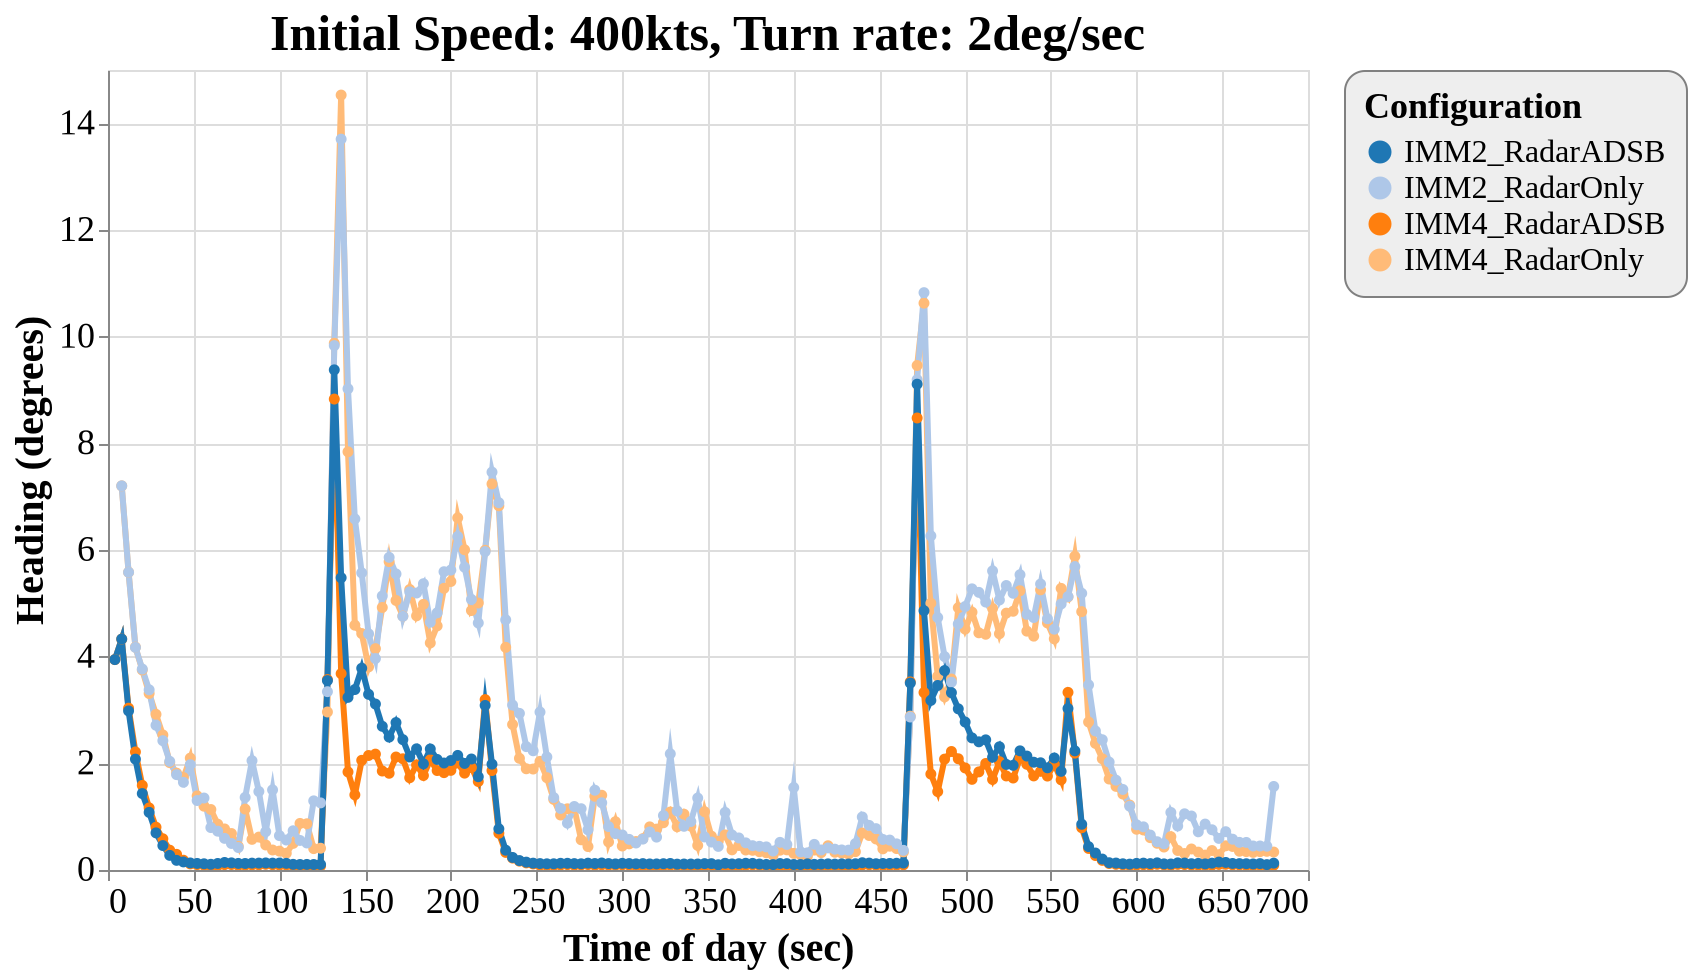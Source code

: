 {
  "config": {
    "view": {
      "continuousWidth": 600,
      "continuousHeight": 400
    },
    "axisX": {
      "labelFontSize": 18,
      "titleFontSize": 20
    },
    "axisY": {
      "labelFontSize": 18,
      "titleFontSize": 20
    },
    "font": "Times New Roman",
    "legend": {
      "cornerRadius": 10,
      "fillColor": "#EEEEEE",
      "labelFontSize": 16,
      "padding": 10,
      "strokeColor": "gray",
      "titleFontSize": 18
    },
    "title": {
      "fontSize": 25
    }
  },
  "data": {
    "name": "data-127f5673a660613584d22861607e0d2c"
  },
  "mark": {
    "type": "line",
    "point": true,
    "strokeWidth": 3
  },
  "encoding": {
    "color": {
      "type": "ordinal",
      "field": "config",
      "scale": {
        "scheme": "category20"
      },
      "title": "Configuration"
    },
    "x": {
      "type": "quantitative",
      "field": "time",
      "title": "Time of day (sec)"
    },
    "y": {
      "type": "quantitative",
      "field": "rmse_hdg",
      "scale": {
        "domain": [
          0,
          15
        ],
        "zero": false
      },
      "title": "Heading (degrees)"
    }
  },
  "selection": {
    "selector047": {
      "type": "interval",
      "bind": "scales",
      "encodings": [
        "x",
        "y"
      ]
    }
  },
  "title": "Initial Speed: 400kts, Turn rate: 2deg/sec",
  "$schema": "https://vega.github.io/schema/vega-lite/v4.8.1.json",
  "datasets": {
    "data-127f5673a660613584d22861607e0d2c": [
      {
        "scenario": "turns_new_09",
        "config": "IMM4_RadarOnly",
        "time": 8,
        "rmse_hdg": 7.202406522977041,
        "rmse_tr": 0.0
      },
      {
        "scenario": "turns_new_09",
        "config": "IMM4_RadarOnly",
        "time": 12,
        "rmse_hdg": 5.582061777176111,
        "rmse_tr": 0.0001913937798032
      },
      {
        "scenario": "turns_new_09",
        "config": "IMM4_RadarOnly",
        "time": 16,
        "rmse_hdg": 4.178447508014881,
        "rmse_tr": 0.0017063487381717
      },
      {
        "scenario": "turns_new_09",
        "config": "IMM4_RadarOnly",
        "time": 20,
        "rmse_hdg": 3.749844792109705,
        "rmse_tr": 0.0057407668049461
      },
      {
        "scenario": "turns_new_09",
        "config": "IMM4_RadarOnly",
        "time": 24,
        "rmse_hdg": 3.3095842119894763,
        "rmse_tr": 0.0212359714723626
      },
      {
        "scenario": "turns_new_09",
        "config": "IMM4_RadarOnly",
        "time": 28,
        "rmse_hdg": 2.918103165920718,
        "rmse_tr": 0.027978323907905
      },
      {
        "scenario": "turns_new_09",
        "config": "IMM4_RadarOnly",
        "time": 32,
        "rmse_hdg": 2.5316099976749715,
        "rmse_tr": 0.0295581089259561
      },
      {
        "scenario": "turns_new_09",
        "config": "IMM4_RadarOnly",
        "time": 36,
        "rmse_hdg": 2.0133512692357813,
        "rmse_tr": 0.027217003199432
      },
      {
        "scenario": "turns_new_09",
        "config": "IMM4_RadarOnly",
        "time": 40,
        "rmse_hdg": 1.8164095621524876,
        "rmse_tr": 0.030976389762028
      },
      {
        "scenario": "turns_new_09",
        "config": "IMM4_RadarOnly",
        "time": 44,
        "rmse_hdg": 1.7339791636110846,
        "rmse_tr": 0.0347607619177959
      },
      {
        "scenario": "turns_new_09",
        "config": "IMM4_RadarOnly",
        "time": 48,
        "rmse_hdg": 2.097555881965032,
        "rmse_tr": 0.0547757864358058
      },
      {
        "scenario": "turns_new_09",
        "config": "IMM4_RadarOnly",
        "time": 52,
        "rmse_hdg": 1.388944029556763,
        "rmse_tr": 0.0489784268132761
      },
      {
        "scenario": "turns_new_09",
        "config": "IMM4_RadarOnly",
        "time": 56,
        "rmse_hdg": 1.1963884399079168,
        "rmse_tr": 0.035273968029027
      },
      {
        "scenario": "turns_new_09",
        "config": "IMM4_RadarOnly",
        "time": 60,
        "rmse_hdg": 1.1340729110252867,
        "rmse_tr": 0.0292356400575162
      },
      {
        "scenario": "turns_new_09",
        "config": "IMM4_RadarOnly",
        "time": 64,
        "rmse_hdg": 0.858911701133957,
        "rmse_tr": 0.0183732470428215
      },
      {
        "scenario": "turns_new_09",
        "config": "IMM4_RadarOnly",
        "time": 68,
        "rmse_hdg": 0.769672087288619,
        "rmse_tr": 0.0147173698604661
      },
      {
        "scenario": "turns_new_09",
        "config": "IMM4_RadarOnly",
        "time": 72,
        "rmse_hdg": 0.6841059076321027,
        "rmse_tr": 0.0114286763388041
      },
      {
        "scenario": "turns_new_09",
        "config": "IMM4_RadarOnly",
        "time": 76,
        "rmse_hdg": 0.4444304456859725,
        "rmse_tr": 0.0260019854167722
      },
      {
        "scenario": "turns_new_09",
        "config": "IMM4_RadarOnly",
        "time": 80,
        "rmse_hdg": 1.1420187811729392,
        "rmse_tr": 0.0461922341958039
      },
      {
        "scenario": "turns_new_09",
        "config": "IMM4_RadarOnly",
        "time": 84,
        "rmse_hdg": 0.5745363656011951,
        "rmse_tr": 0.0425779212800598
      },
      {
        "scenario": "turns_new_09",
        "config": "IMM4_RadarOnly",
        "time": 88,
        "rmse_hdg": 0.6172579995565297,
        "rmse_tr": 0.0260184486359484
      },
      {
        "scenario": "turns_new_09",
        "config": "IMM4_RadarOnly",
        "time": 92,
        "rmse_hdg": 0.4690075729114366,
        "rmse_tr": 0.0134219133740569
      },
      {
        "scenario": "turns_new_09",
        "config": "IMM4_RadarOnly",
        "time": 96,
        "rmse_hdg": 0.3751045438320073,
        "rmse_tr": 0.0171203233055182
      },
      {
        "scenario": "turns_new_09",
        "config": "IMM4_RadarOnly",
        "time": 100,
        "rmse_hdg": 0.3540711392946564,
        "rmse_tr": 0.0120776543464894
      },
      {
        "scenario": "turns_new_09",
        "config": "IMM4_RadarOnly",
        "time": 104,
        "rmse_hdg": 0.3142204851284148,
        "rmse_tr": 0.0135031952954047
      },
      {
        "scenario": "turns_new_09",
        "config": "IMM4_RadarOnly",
        "time": 108,
        "rmse_hdg": 0.4989691853550524,
        "rmse_tr": 0.0130834069412398
      },
      {
        "scenario": "turns_new_09",
        "config": "IMM4_RadarOnly",
        "time": 112,
        "rmse_hdg": 0.8733041720907722,
        "rmse_tr": 0.0262092988294754
      },
      {
        "scenario": "turns_new_09",
        "config": "IMM4_RadarOnly",
        "time": 116,
        "rmse_hdg": 0.8667809219558686,
        "rmse_tr": 0.0273305018858661
      },
      {
        "scenario": "turns_new_09",
        "config": "IMM4_RadarOnly",
        "time": 120,
        "rmse_hdg": 0.4007503926298548,
        "rmse_tr": 0.0160771931738993
      },
      {
        "scenario": "turns_new_09",
        "config": "IMM4_RadarOnly",
        "time": 124,
        "rmse_hdg": 0.4082186642917085,
        "rmse_tr": 0.0228908375224209
      },
      {
        "scenario": "turns_new_09",
        "config": "IMM4_RadarOnly",
        "time": 128,
        "rmse_hdg": 2.962828818499492,
        "rmse_tr": 1.712596814879712
      },
      {
        "scenario": "turns_new_09",
        "config": "IMM4_RadarOnly",
        "time": 132,
        "rmse_hdg": 9.876739069347076,
        "rmse_tr": 1.9846838865848184
      },
      {
        "scenario": "turns_new_09",
        "config": "IMM4_RadarOnly",
        "time": 136,
        "rmse_hdg": 14.529923797514227,
        "rmse_tr": 1.8652585241907127
      },
      {
        "scenario": "turns_new_09",
        "config": "IMM4_RadarOnly",
        "time": 140,
        "rmse_hdg": 7.841545653721373,
        "rmse_tr": 1.38712412622365
      },
      {
        "scenario": "turns_new_09",
        "config": "IMM4_RadarOnly",
        "time": 144,
        "rmse_hdg": 4.589925343478573,
        "rmse_tr": 0.8735129193427082
      },
      {
        "scenario": "turns_new_09",
        "config": "IMM4_RadarOnly",
        "time": 148,
        "rmse_hdg": 4.433978325921968,
        "rmse_tr": 0.4301348193259994
      },
      {
        "scenario": "turns_new_09",
        "config": "IMM4_RadarOnly",
        "time": 152,
        "rmse_hdg": 3.8078521802432586,
        "rmse_tr": 0.2598082560594768
      },
      {
        "scenario": "turns_new_09",
        "config": "IMM4_RadarOnly",
        "time": 156,
        "rmse_hdg": 4.150488600949312,
        "rmse_tr": 0.2290936756075772
      },
      {
        "scenario": "turns_new_09",
        "config": "IMM4_RadarOnly",
        "time": 160,
        "rmse_hdg": 4.922617720253118,
        "rmse_tr": 0.250554433872828
      },
      {
        "scenario": "turns_new_09",
        "config": "IMM4_RadarOnly",
        "time": 164,
        "rmse_hdg": 5.78147331637559,
        "rmse_tr": 0.2758718477642995
      },
      {
        "scenario": "turns_new_09",
        "config": "IMM4_RadarOnly",
        "time": 168,
        "rmse_hdg": 5.05430115909502,
        "rmse_tr": 0.2593724546745518
      },
      {
        "scenario": "turns_new_09",
        "config": "IMM4_RadarOnly",
        "time": 172,
        "rmse_hdg": 4.761692693080197,
        "rmse_tr": 0.2079781376731699
      },
      {
        "scenario": "turns_new_09",
        "config": "IMM4_RadarOnly",
        "time": 176,
        "rmse_hdg": 5.258693657498468,
        "rmse_tr": 0.2212954424418371
      },
      {
        "scenario": "turns_new_09",
        "config": "IMM4_RadarOnly",
        "time": 180,
        "rmse_hdg": 4.766030984721732,
        "rmse_tr": 0.183412800384345
      },
      {
        "scenario": "turns_new_09",
        "config": "IMM4_RadarOnly",
        "time": 184,
        "rmse_hdg": 4.980781947972627,
        "rmse_tr": 0.2097829100125492
      },
      {
        "scenario": "turns_new_09",
        "config": "IMM4_RadarOnly",
        "time": 188,
        "rmse_hdg": 4.257808864598614,
        "rmse_tr": 0.2113962487841257
      },
      {
        "scenario": "turns_new_09",
        "config": "IMM4_RadarOnly",
        "time": 192,
        "rmse_hdg": 4.576785054677717,
        "rmse_tr": 0.1951097246990296
      },
      {
        "scenario": "turns_new_09",
        "config": "IMM4_RadarOnly",
        "time": 196,
        "rmse_hdg": 5.281429580544248,
        "rmse_tr": 0.2152815228271959
      },
      {
        "scenario": "turns_new_09",
        "config": "IMM4_RadarOnly",
        "time": 200,
        "rmse_hdg": 5.409368488834903,
        "rmse_tr": 0.2475128059717315
      },
      {
        "scenario": "turns_new_09",
        "config": "IMM4_RadarOnly",
        "time": 204,
        "rmse_hdg": 6.602824275987149,
        "rmse_tr": 0.2985578375253714
      },
      {
        "scenario": "turns_new_09",
        "config": "IMM4_RadarOnly",
        "time": 208,
        "rmse_hdg": 6.004427165798628,
        "rmse_tr": 0.2617400716985142
      },
      {
        "scenario": "turns_new_09",
        "config": "IMM4_RadarOnly",
        "time": 212,
        "rmse_hdg": 4.864790250865423,
        "rmse_tr": 0.2326498378118891
      },
      {
        "scenario": "turns_new_09",
        "config": "IMM4_RadarOnly",
        "time": 216,
        "rmse_hdg": 5.006166346643221,
        "rmse_tr": 0.979973814634055
      },
      {
        "scenario": "turns_new_09",
        "config": "IMM4_RadarOnly",
        "time": 220,
        "rmse_hdg": 5.993911633204704,
        "rmse_tr": 2.025053860600585
      },
      {
        "scenario": "turns_new_09",
        "config": "IMM4_RadarOnly",
        "time": 224,
        "rmse_hdg": 7.239073799436237,
        "rmse_tr": 1.7183152101669903
      },
      {
        "scenario": "turns_new_09",
        "config": "IMM4_RadarOnly",
        "time": 228,
        "rmse_hdg": 6.828411723575742,
        "rmse_tr": 1.4084294060778346
      },
      {
        "scenario": "turns_new_09",
        "config": "IMM4_RadarOnly",
        "time": 232,
        "rmse_hdg": 4.174616801407824,
        "rmse_tr": 0.9974101837504582
      },
      {
        "scenario": "turns_new_09",
        "config": "IMM4_RadarOnly",
        "time": 236,
        "rmse_hdg": 2.727992935208128,
        "rmse_tr": 0.6830519218251939
      },
      {
        "scenario": "turns_new_09",
        "config": "IMM4_RadarOnly",
        "time": 240,
        "rmse_hdg": 2.093853203770037,
        "rmse_tr": 0.4700465857160999
      },
      {
        "scenario": "turns_new_09",
        "config": "IMM4_RadarOnly",
        "time": 244,
        "rmse_hdg": 1.897903774889216,
        "rmse_tr": 0.3066225403525518
      },
      {
        "scenario": "turns_new_09",
        "config": "IMM4_RadarOnly",
        "time": 248,
        "rmse_hdg": 1.892867823734885,
        "rmse_tr": 0.2243390756001314
      },
      {
        "scenario": "turns_new_09",
        "config": "IMM4_RadarOnly",
        "time": 252,
        "rmse_hdg": 2.03653873029707,
        "rmse_tr": 0.1696233680835279
      },
      {
        "scenario": "turns_new_09",
        "config": "IMM4_RadarOnly",
        "time": 256,
        "rmse_hdg": 1.7314731032109212,
        "rmse_tr": 0.137312859336938
      },
      {
        "scenario": "turns_new_09",
        "config": "IMM4_RadarOnly",
        "time": 260,
        "rmse_hdg": 1.3244264078213306,
        "rmse_tr": 0.1066985916918613
      },
      {
        "scenario": "turns_new_09",
        "config": "IMM4_RadarOnly",
        "time": 264,
        "rmse_hdg": 1.0310738738486849,
        "rmse_tr": 0.0904479739961045
      },
      {
        "scenario": "turns_new_09",
        "config": "IMM4_RadarOnly",
        "time": 268,
        "rmse_hdg": 1.1475649479373773,
        "rmse_tr": 0.0575514383234454
      },
      {
        "scenario": "turns_new_09",
        "config": "IMM4_RadarOnly",
        "time": 272,
        "rmse_hdg": 1.1575695472139764,
        "rmse_tr": 0.0411778615664514
      },
      {
        "scenario": "turns_new_09",
        "config": "IMM4_RadarOnly",
        "time": 276,
        "rmse_hdg": 0.5663771277580504,
        "rmse_tr": 0.0452288915088424
      },
      {
        "scenario": "turns_new_09",
        "config": "IMM4_RadarOnly",
        "time": 280,
        "rmse_hdg": 0.4392372454587235,
        "rmse_tr": 0.0291608446788724
      },
      {
        "scenario": "turns_new_09",
        "config": "IMM4_RadarOnly",
        "time": 284,
        "rmse_hdg": 1.3822391397186222,
        "rmse_tr": 0.0446081778103416
      },
      {
        "scenario": "turns_new_09",
        "config": "IMM4_RadarOnly",
        "time": 288,
        "rmse_hdg": 1.401432112452101,
        "rmse_tr": 0.0378193987667297
      },
      {
        "scenario": "turns_new_09",
        "config": "IMM4_RadarOnly",
        "time": 292,
        "rmse_hdg": 0.5256296744114102,
        "rmse_tr": 0.0236378542016931
      },
      {
        "scenario": "turns_new_09",
        "config": "IMM4_RadarOnly",
        "time": 296,
        "rmse_hdg": 0.9047863467876446,
        "rmse_tr": 0.0280960747555003
      },
      {
        "scenario": "turns_new_09",
        "config": "IMM4_RadarOnly",
        "time": 300,
        "rmse_hdg": 0.4497552940893553,
        "rmse_tr": 0.0190660762391713
      },
      {
        "scenario": "turns_new_09",
        "config": "IMM4_RadarOnly",
        "time": 304,
        "rmse_hdg": 0.4899755433262511,
        "rmse_tr": 0.0162784220609182
      },
      {
        "scenario": "turns_new_09",
        "config": "IMM4_RadarOnly",
        "time": 308,
        "rmse_hdg": 0.533936817039399,
        "rmse_tr": 0.0185457034041337
      },
      {
        "scenario": "turns_new_09",
        "config": "IMM4_RadarOnly",
        "time": 312,
        "rmse_hdg": 0.5881649569031876,
        "rmse_tr": 0.0177576499636467
      },
      {
        "scenario": "turns_new_09",
        "config": "IMM4_RadarOnly",
        "time": 316,
        "rmse_hdg": 0.8086267327898945,
        "rmse_tr": 0.0243295250564758
      },
      {
        "scenario": "turns_new_09",
        "config": "IMM4_RadarOnly",
        "time": 320,
        "rmse_hdg": 0.7668458981952946,
        "rmse_tr": 0.0216665155190409
      },
      {
        "scenario": "turns_new_09",
        "config": "IMM4_RadarOnly",
        "time": 324,
        "rmse_hdg": 0.8859250802766824,
        "rmse_tr": 0.0232860253018623
      },
      {
        "scenario": "turns_new_09",
        "config": "IMM4_RadarOnly",
        "time": 328,
        "rmse_hdg": 1.0874150779367246,
        "rmse_tr": 0.0257225950586585
      },
      {
        "scenario": "turns_new_09",
        "config": "IMM4_RadarOnly",
        "time": 332,
        "rmse_hdg": 0.8103563360055531,
        "rmse_tr": 0.0196985675930355
      },
      {
        "scenario": "turns_new_09",
        "config": "IMM4_RadarOnly",
        "time": 336,
        "rmse_hdg": 1.04645684565803,
        "rmse_tr": 0.0182642542266619
      },
      {
        "scenario": "turns_new_09",
        "config": "IMM4_RadarOnly",
        "time": 340,
        "rmse_hdg": 0.8230626603467959,
        "rmse_tr": 0.0149628199929978
      },
      {
        "scenario": "turns_new_09",
        "config": "IMM4_RadarOnly",
        "time": 344,
        "rmse_hdg": 0.4613148637414253,
        "rmse_tr": 0.0196993565662132
      },
      {
        "scenario": "turns_new_09",
        "config": "IMM4_RadarOnly",
        "time": 348,
        "rmse_hdg": 1.092623960310259,
        "rmse_tr": 0.0403664863511673
      },
      {
        "scenario": "turns_new_09",
        "config": "IMM4_RadarOnly",
        "time": 352,
        "rmse_hdg": 0.6338858764381976,
        "rmse_tr": 0.0304309953544222
      },
      {
        "scenario": "turns_new_09",
        "config": "IMM4_RadarOnly",
        "time": 356,
        "rmse_hdg": 0.539925920844701,
        "rmse_tr": 0.0232204183012915
      },
      {
        "scenario": "turns_new_09",
        "config": "IMM4_RadarOnly",
        "time": 360,
        "rmse_hdg": 0.6584548027562156,
        "rmse_tr": 0.0254239793752419
      },
      {
        "scenario": "turns_new_09",
        "config": "IMM4_RadarOnly",
        "time": 364,
        "rmse_hdg": 0.3778063086260015,
        "rmse_tr": 0.0196441831498266
      },
      {
        "scenario": "turns_new_09",
        "config": "IMM4_RadarOnly",
        "time": 368,
        "rmse_hdg": 0.4592124436206753,
        "rmse_tr": 0.0141671945603002
      },
      {
        "scenario": "turns_new_09",
        "config": "IMM4_RadarOnly",
        "time": 372,
        "rmse_hdg": 0.3747483026280163,
        "rmse_tr": 0.0114542075661191
      },
      {
        "scenario": "turns_new_09",
        "config": "IMM4_RadarOnly",
        "time": 376,
        "rmse_hdg": 0.3693974340540467,
        "rmse_tr": 0.0106978719512674
      },
      {
        "scenario": "turns_new_09",
        "config": "IMM4_RadarOnly",
        "time": 380,
        "rmse_hdg": 0.3426982714621684,
        "rmse_tr": 0.0177209361758166
      },
      {
        "scenario": "turns_new_09",
        "config": "IMM4_RadarOnly",
        "time": 384,
        "rmse_hdg": 0.32289257561086,
        "rmse_tr": 0.0132819498684377
      },
      {
        "scenario": "turns_new_09",
        "config": "IMM4_RadarOnly",
        "time": 388,
        "rmse_hdg": 0.2795353287153527,
        "rmse_tr": 0.0183678659620544
      },
      {
        "scenario": "turns_new_09",
        "config": "IMM4_RadarOnly",
        "time": 392,
        "rmse_hdg": 0.3708156867019994,
        "rmse_tr": 0.0168949317237069
      },
      {
        "scenario": "turns_new_09",
        "config": "IMM4_RadarOnly",
        "time": 396,
        "rmse_hdg": 0.3772020094487869,
        "rmse_tr": 0.0154640041298757
      },
      {
        "scenario": "turns_new_09",
        "config": "IMM4_RadarOnly",
        "time": 400,
        "rmse_hdg": 0.3114125523767124,
        "rmse_tr": 0.0178854498472729
      },
      {
        "scenario": "turns_new_09",
        "config": "IMM4_RadarOnly",
        "time": 404,
        "rmse_hdg": 0.2845715241919875,
        "rmse_tr": 0.0161324694770692
      },
      {
        "scenario": "turns_new_09",
        "config": "IMM4_RadarOnly",
        "time": 408,
        "rmse_hdg": 0.2611917652059168,
        "rmse_tr": 0.011080045052886
      },
      {
        "scenario": "turns_new_09",
        "config": "IMM4_RadarOnly",
        "time": 412,
        "rmse_hdg": 0.3731134883834643,
        "rmse_tr": 0.0117519192831471
      },
      {
        "scenario": "turns_new_09",
        "config": "IMM4_RadarOnly",
        "time": 416,
        "rmse_hdg": 0.3256213572428592,
        "rmse_tr": 0.0102319839686621
      },
      {
        "scenario": "turns_new_09",
        "config": "IMM4_RadarOnly",
        "time": 420,
        "rmse_hdg": 0.454987427652717,
        "rmse_tr": 0.0147070546890639
      },
      {
        "scenario": "turns_new_09",
        "config": "IMM4_RadarOnly",
        "time": 424,
        "rmse_hdg": 0.3322997865604896,
        "rmse_tr": 0.0132041379597177
      },
      {
        "scenario": "turns_new_09",
        "config": "IMM4_RadarOnly",
        "time": 428,
        "rmse_hdg": 0.3170440807719712,
        "rmse_tr": 0.0107781362182421
      },
      {
        "scenario": "turns_new_09",
        "config": "IMM4_RadarOnly",
        "time": 432,
        "rmse_hdg": 0.2984095266810976,
        "rmse_tr": 0.01407993470878
      },
      {
        "scenario": "turns_new_09",
        "config": "IMM4_RadarOnly",
        "time": 436,
        "rmse_hdg": 0.3434585755275979,
        "rmse_tr": 0.0128498020915928
      },
      {
        "scenario": "turns_new_09",
        "config": "IMM4_RadarOnly",
        "time": 440,
        "rmse_hdg": 0.6933675335529965,
        "rmse_tr": 0.0218501381365282
      },
      {
        "scenario": "turns_new_09",
        "config": "IMM4_RadarOnly",
        "time": 444,
        "rmse_hdg": 0.6465615347218089,
        "rmse_tr": 0.0171252498322851
      },
      {
        "scenario": "turns_new_09",
        "config": "IMM4_RadarOnly",
        "time": 448,
        "rmse_hdg": 0.5818052864183598,
        "rmse_tr": 0.0110482695871147
      },
      {
        "scenario": "turns_new_09",
        "config": "IMM4_RadarOnly",
        "time": 452,
        "rmse_hdg": 0.3964985638197336,
        "rmse_tr": 0.0079286346783823
      },
      {
        "scenario": "turns_new_09",
        "config": "IMM4_RadarOnly",
        "time": 456,
        "rmse_hdg": 0.4458950703843928,
        "rmse_tr": 0.0146461657922404
      },
      {
        "scenario": "turns_new_09",
        "config": "IMM4_RadarOnly",
        "time": 460,
        "rmse_hdg": 0.4019199788782401,
        "rmse_tr": 0.0121557353058729
      },
      {
        "scenario": "turns_new_09",
        "config": "IMM4_RadarOnly",
        "time": 464,
        "rmse_hdg": 0.3374632067784628,
        "rmse_tr": 0.0105590417572741
      },
      {
        "scenario": "turns_new_09",
        "config": "IMM4_RadarOnly",
        "time": 468,
        "rmse_hdg": 2.884493728952039,
        "rmse_tr": 1.6829176839103517
      },
      {
        "scenario": "turns_new_09",
        "config": "IMM4_RadarOnly",
        "time": 472,
        "rmse_hdg": 9.459241611009553,
        "rmse_tr": 1.9768259425211905
      },
      {
        "scenario": "turns_new_09",
        "config": "IMM4_RadarOnly",
        "time": 476,
        "rmse_hdg": 10.628264999506904,
        "rmse_tr": 1.723279062479286
      },
      {
        "scenario": "turns_new_09",
        "config": "IMM4_RadarOnly",
        "time": 480,
        "rmse_hdg": 5.000877618136118,
        "rmse_tr": 1.217987102966253
      },
      {
        "scenario": "turns_new_09",
        "config": "IMM4_RadarOnly",
        "time": 484,
        "rmse_hdg": 3.632836860223701,
        "rmse_tr": 0.6671278361378724
      },
      {
        "scenario": "turns_new_09",
        "config": "IMM4_RadarOnly",
        "time": 488,
        "rmse_hdg": 3.2460812251082065,
        "rmse_tr": 0.3659142880895336
      },
      {
        "scenario": "turns_new_09",
        "config": "IMM4_RadarOnly",
        "time": 492,
        "rmse_hdg": 3.580663628212424,
        "rmse_tr": 0.2699556938437407
      },
      {
        "scenario": "turns_new_09",
        "config": "IMM4_RadarOnly",
        "time": 496,
        "rmse_hdg": 4.917339666614407,
        "rmse_tr": 0.2454484224825524
      },
      {
        "scenario": "turns_new_09",
        "config": "IMM4_RadarOnly",
        "time": 500,
        "rmse_hdg": 4.5175208289143285,
        "rmse_tr": 0.2221019582025299
      },
      {
        "scenario": "turns_new_09",
        "config": "IMM4_RadarOnly",
        "time": 504,
        "rmse_hdg": 4.834225611305289,
        "rmse_tr": 0.2406665307017159
      },
      {
        "scenario": "turns_new_09",
        "config": "IMM4_RadarOnly",
        "time": 508,
        "rmse_hdg": 4.447272439638526,
        "rmse_tr": 0.2027217503628444
      },
      {
        "scenario": "turns_new_09",
        "config": "IMM4_RadarOnly",
        "time": 512,
        "rmse_hdg": 4.419896498730658,
        "rmse_tr": 0.2015165087656213
      },
      {
        "scenario": "turns_new_09",
        "config": "IMM4_RadarOnly",
        "time": 516,
        "rmse_hdg": 4.903381702777222,
        "rmse_tr": 0.2113989002891884
      },
      {
        "scenario": "turns_new_09",
        "config": "IMM4_RadarOnly",
        "time": 520,
        "rmse_hdg": 4.429994436704269,
        "rmse_tr": 0.1890180419191252
      },
      {
        "scenario": "turns_new_09",
        "config": "IMM4_RadarOnly",
        "time": 524,
        "rmse_hdg": 4.815981133759331,
        "rmse_tr": 0.2142729336165563
      },
      {
        "scenario": "turns_new_09",
        "config": "IMM4_RadarOnly",
        "time": 528,
        "rmse_hdg": 4.851005711786936,
        "rmse_tr": 0.2194039953097817
      },
      {
        "scenario": "turns_new_09",
        "config": "IMM4_RadarOnly",
        "time": 532,
        "rmse_hdg": 5.235930985228135,
        "rmse_tr": 0.2091665714080397
      },
      {
        "scenario": "turns_new_09",
        "config": "IMM4_RadarOnly",
        "time": 536,
        "rmse_hdg": 4.47824577230506,
        "rmse_tr": 0.1968367892263038
      },
      {
        "scenario": "turns_new_09",
        "config": "IMM4_RadarOnly",
        "time": 540,
        "rmse_hdg": 4.385035256279951,
        "rmse_tr": 0.2139910769167724
      },
      {
        "scenario": "turns_new_09",
        "config": "IMM4_RadarOnly",
        "time": 544,
        "rmse_hdg": 5.25298153374496,
        "rmse_tr": 0.2186394163222814
      },
      {
        "scenario": "turns_new_09",
        "config": "IMM4_RadarOnly",
        "time": 548,
        "rmse_hdg": 4.633019313616643,
        "rmse_tr": 0.2606384764976853
      },
      {
        "scenario": "turns_new_09",
        "config": "IMM4_RadarOnly",
        "time": 552,
        "rmse_hdg": 4.334117598843932,
        "rmse_tr": 0.2146924275208201
      },
      {
        "scenario": "turns_new_09",
        "config": "IMM4_RadarOnly",
        "time": 556,
        "rmse_hdg": 5.28011817704484,
        "rmse_tr": 1.05436569661735
      },
      {
        "scenario": "turns_new_09",
        "config": "IMM4_RadarOnly",
        "time": 560,
        "rmse_hdg": 5.119865078403202,
        "rmse_tr": 1.9702363696917533
      },
      {
        "scenario": "turns_new_09",
        "config": "IMM4_RadarOnly",
        "time": 564,
        "rmse_hdg": 5.882553275212583,
        "rmse_tr": 1.6875988682677443
      },
      {
        "scenario": "turns_new_09",
        "config": "IMM4_RadarOnly",
        "time": 568,
        "rmse_hdg": 4.84428299934859,
        "rmse_tr": 1.2481135753642565
      },
      {
        "scenario": "turns_new_09",
        "config": "IMM4_RadarOnly",
        "time": 572,
        "rmse_hdg": 2.774969623303364,
        "rmse_tr": 0.8417195889429309
      },
      {
        "scenario": "turns_new_09",
        "config": "IMM4_RadarOnly",
        "time": 576,
        "rmse_hdg": 2.374280997778118,
        "rmse_tr": 0.5696637808061815
      },
      {
        "scenario": "turns_new_09",
        "config": "IMM4_RadarOnly",
        "time": 580,
        "rmse_hdg": 2.0856097677773464,
        "rmse_tr": 0.3620662826296331
      },
      {
        "scenario": "turns_new_09",
        "config": "IMM4_RadarOnly",
        "time": 584,
        "rmse_hdg": 1.7058604365714771,
        "rmse_tr": 0.2429923466136752
      },
      {
        "scenario": "turns_new_09",
        "config": "IMM4_RadarOnly",
        "time": 588,
        "rmse_hdg": 1.5677988992309422,
        "rmse_tr": 0.1647115467608863
      },
      {
        "scenario": "turns_new_09",
        "config": "IMM4_RadarOnly",
        "time": 592,
        "rmse_hdg": 1.4246094081578875,
        "rmse_tr": 0.1040748744278823
      },
      {
        "scenario": "turns_new_09",
        "config": "IMM4_RadarOnly",
        "time": 596,
        "rmse_hdg": 1.2175603798943704,
        "rmse_tr": 0.083196914350095
      },
      {
        "scenario": "turns_new_09",
        "config": "IMM4_RadarOnly",
        "time": 600,
        "rmse_hdg": 0.763870526868383,
        "rmse_tr": 0.0586568263097081
      },
      {
        "scenario": "turns_new_09",
        "config": "IMM4_RadarOnly",
        "time": 604,
        "rmse_hdg": 0.7504768132024271,
        "rmse_tr": 0.047522471364112
      },
      {
        "scenario": "turns_new_09",
        "config": "IMM4_RadarOnly",
        "time": 608,
        "rmse_hdg": 0.6061601870906671,
        "rmse_tr": 0.035770790916034
      },
      {
        "scenario": "turns_new_09",
        "config": "IMM4_RadarOnly",
        "time": 612,
        "rmse_hdg": 0.5008331900917907,
        "rmse_tr": 0.0414933739607256
      },
      {
        "scenario": "turns_new_09",
        "config": "IMM4_RadarOnly",
        "time": 616,
        "rmse_hdg": 0.4305771640657177,
        "rmse_tr": 0.0263217158876986
      },
      {
        "scenario": "turns_new_09",
        "config": "IMM4_RadarOnly",
        "time": 620,
        "rmse_hdg": 0.6251903158514872,
        "rmse_tr": 0.0389792617275851
      },
      {
        "scenario": "turns_new_09",
        "config": "IMM4_RadarOnly",
        "time": 624,
        "rmse_hdg": 0.3657939548315476,
        "rmse_tr": 0.0258092265268264
      },
      {
        "scenario": "turns_new_09",
        "config": "IMM4_RadarOnly",
        "time": 628,
        "rmse_hdg": 0.3090993367835006,
        "rmse_tr": 0.0169762304414142
      },
      {
        "scenario": "turns_new_09",
        "config": "IMM4_RadarOnly",
        "time": 632,
        "rmse_hdg": 0.3939620374560499,
        "rmse_tr": 0.0180117980658572
      },
      {
        "scenario": "turns_new_09",
        "config": "IMM4_RadarOnly",
        "time": 636,
        "rmse_hdg": 0.335173655453923,
        "rmse_tr": 0.0112028436968723
      },
      {
        "scenario": "turns_new_09",
        "config": "IMM4_RadarOnly",
        "time": 640,
        "rmse_hdg": 0.2793287959935142,
        "rmse_tr": 0.0080399479296737
      },
      {
        "scenario": "turns_new_09",
        "config": "IMM4_RadarOnly",
        "time": 644,
        "rmse_hdg": 0.3646940771544076,
        "rmse_tr": 0.0089130410570666
      },
      {
        "scenario": "turns_new_09",
        "config": "IMM4_RadarOnly",
        "time": 648,
        "rmse_hdg": 0.2868915817186301,
        "rmse_tr": 0.010060440230284
      },
      {
        "scenario": "turns_new_09",
        "config": "IMM4_RadarOnly",
        "time": 652,
        "rmse_hdg": 0.4537379764362963,
        "rmse_tr": 0.018003925809051
      },
      {
        "scenario": "turns_new_09",
        "config": "IMM4_RadarOnly",
        "time": 656,
        "rmse_hdg": 0.4411854803811811,
        "rmse_tr": 0.0178827609863764
      },
      {
        "scenario": "turns_new_09",
        "config": "IMM4_RadarOnly",
        "time": 660,
        "rmse_hdg": 0.3518511048725011,
        "rmse_tr": 0.0100234046112087
      },
      {
        "scenario": "turns_new_09",
        "config": "IMM4_RadarOnly",
        "time": 664,
        "rmse_hdg": 0.3440811215132533,
        "rmse_tr": 0.0100211639679593
      },
      {
        "scenario": "turns_new_09",
        "config": "IMM4_RadarOnly",
        "time": 668,
        "rmse_hdg": 0.3304102603899285,
        "rmse_tr": 0.0149015372349906
      },
      {
        "scenario": "turns_new_09",
        "config": "IMM4_RadarOnly",
        "time": 672,
        "rmse_hdg": 0.3439061333727979,
        "rmse_tr": 0.0115811930997391
      },
      {
        "scenario": "turns_new_09",
        "config": "IMM4_RadarOnly",
        "time": 676,
        "rmse_hdg": 0.349767932832052,
        "rmse_tr": 0.0098616107974999
      },
      {
        "scenario": "turns_new_09",
        "config": "IMM4_RadarOnly",
        "time": 680,
        "rmse_hdg": 0.336782294738882,
        "rmse_tr": 0.0224746192936987
      },
      {
        "scenario": "turns_new_09",
        "config": "IMM4_RadarADSB",
        "time": 4,
        "rmse_hdg": 3.945161392477932,
        "rmse_tr": 0.0
      },
      {
        "scenario": "turns_new_09",
        "config": "IMM4_RadarADSB",
        "time": 8,
        "rmse_hdg": 4.329072249495657,
        "rmse_tr": 0.0002201332474128
      },
      {
        "scenario": "turns_new_09",
        "config": "IMM4_RadarADSB",
        "time": 12,
        "rmse_hdg": 3.034100788671796,
        "rmse_tr": 0.0017192798913928
      },
      {
        "scenario": "turns_new_09",
        "config": "IMM4_RadarADSB",
        "time": 16,
        "rmse_hdg": 2.213787729854122,
        "rmse_tr": 0.0052405729663533
      },
      {
        "scenario": "turns_new_09",
        "config": "IMM4_RadarADSB",
        "time": 20,
        "rmse_hdg": 1.586057240484548,
        "rmse_tr": 0.0083832498772655
      },
      {
        "scenario": "turns_new_09",
        "config": "IMM4_RadarADSB",
        "time": 24,
        "rmse_hdg": 1.1640010532694478,
        "rmse_tr": 0.0096474976302829
      },
      {
        "scenario": "turns_new_09",
        "config": "IMM4_RadarADSB",
        "time": 28,
        "rmse_hdg": 0.8019900795984294,
        "rmse_tr": 0.0107381413778541
      },
      {
        "scenario": "turns_new_09",
        "config": "IMM4_RadarADSB",
        "time": 32,
        "rmse_hdg": 0.5854574531491191,
        "rmse_tr": 0.0095864279701562
      },
      {
        "scenario": "turns_new_09",
        "config": "IMM4_RadarADSB",
        "time": 36,
        "rmse_hdg": 0.3716536610461375,
        "rmse_tr": 0.0072051379000026
      },
      {
        "scenario": "turns_new_09",
        "config": "IMM4_RadarADSB",
        "time": 40,
        "rmse_hdg": 0.2935070994805458,
        "rmse_tr": 0.0053026590637544
      },
      {
        "scenario": "turns_new_09",
        "config": "IMM4_RadarADSB",
        "time": 44,
        "rmse_hdg": 0.1834344372550702,
        "rmse_tr": 0.0044012080762127
      },
      {
        "scenario": "turns_new_09",
        "config": "IMM4_RadarADSB",
        "time": 48,
        "rmse_hdg": 0.1141204434348032,
        "rmse_tr": 0.0040301644643557
      },
      {
        "scenario": "turns_new_09",
        "config": "IMM4_RadarADSB",
        "time": 52,
        "rmse_hdg": 0.1007679491036878,
        "rmse_tr": 0.003484725626717
      },
      {
        "scenario": "turns_new_09",
        "config": "IMM4_RadarADSB",
        "time": 56,
        "rmse_hdg": 0.0915457535880279,
        "rmse_tr": 0.0031318474978836
      },
      {
        "scenario": "turns_new_09",
        "config": "IMM4_RadarADSB",
        "time": 60,
        "rmse_hdg": 0.0803148011870766,
        "rmse_tr": 0.0033471939240368
      },
      {
        "scenario": "turns_new_09",
        "config": "IMM4_RadarADSB",
        "time": 64,
        "rmse_hdg": 0.0836265282456174,
        "rmse_tr": 0.0036301844297102
      },
      {
        "scenario": "turns_new_09",
        "config": "IMM4_RadarADSB",
        "time": 68,
        "rmse_hdg": 0.100335304117143,
        "rmse_tr": 0.0039250888128104
      },
      {
        "scenario": "turns_new_09",
        "config": "IMM4_RadarADSB",
        "time": 72,
        "rmse_hdg": 0.1020331293927168,
        "rmse_tr": 0.0035072348370948
      },
      {
        "scenario": "turns_new_09",
        "config": "IMM4_RadarADSB",
        "time": 76,
        "rmse_hdg": 0.0878781573140637,
        "rmse_tr": 0.0040762558885533
      },
      {
        "scenario": "turns_new_09",
        "config": "IMM4_RadarADSB",
        "time": 80,
        "rmse_hdg": 0.0915488461017975,
        "rmse_tr": 0.0036111026980584
      },
      {
        "scenario": "turns_new_09",
        "config": "IMM4_RadarADSB",
        "time": 84,
        "rmse_hdg": 0.0956226558284818,
        "rmse_tr": 0.0040280019860968
      },
      {
        "scenario": "turns_new_09",
        "config": "IMM4_RadarADSB",
        "time": 88,
        "rmse_hdg": 0.0965890669421787,
        "rmse_tr": 0.0037890947815809
      },
      {
        "scenario": "turns_new_09",
        "config": "IMM4_RadarADSB",
        "time": 92,
        "rmse_hdg": 0.1065946638450932,
        "rmse_tr": 0.0036473890942657
      },
      {
        "scenario": "turns_new_09",
        "config": "IMM4_RadarADSB",
        "time": 96,
        "rmse_hdg": 0.0985272650144088,
        "rmse_tr": 0.003574733488275
      },
      {
        "scenario": "turns_new_09",
        "config": "IMM4_RadarADSB",
        "time": 100,
        "rmse_hdg": 0.0929645365894494,
        "rmse_tr": 0.0040923825501422
      },
      {
        "scenario": "turns_new_09",
        "config": "IMM4_RadarADSB",
        "time": 104,
        "rmse_hdg": 0.0956790947077082,
        "rmse_tr": 0.003617753780298
      },
      {
        "scenario": "turns_new_09",
        "config": "IMM4_RadarADSB",
        "time": 108,
        "rmse_hdg": 0.083241771644913,
        "rmse_tr": 0.0029570108291107
      },
      {
        "scenario": "turns_new_09",
        "config": "IMM4_RadarADSB",
        "time": 112,
        "rmse_hdg": 0.0737326788914379,
        "rmse_tr": 0.0032763752716431
      },
      {
        "scenario": "turns_new_09",
        "config": "IMM4_RadarADSB",
        "time": 116,
        "rmse_hdg": 0.0746170346727475,
        "rmse_tr": 0.003077356694243
      },
      {
        "scenario": "turns_new_09",
        "config": "IMM4_RadarADSB",
        "time": 120,
        "rmse_hdg": 0.0750898515407797,
        "rmse_tr": 0.0031980031230071
      },
      {
        "scenario": "turns_new_09",
        "config": "IMM4_RadarADSB",
        "time": 124,
        "rmse_hdg": 0.0758016231748984,
        "rmse_tr": 0.0031442936056419
      },
      {
        "scenario": "turns_new_09",
        "config": "IMM4_RadarADSB",
        "time": 128,
        "rmse_hdg": 3.5700476492418334,
        "rmse_tr": 1.732758679916533
      },
      {
        "scenario": "turns_new_09",
        "config": "IMM4_RadarADSB",
        "time": 132,
        "rmse_hdg": 8.830008438138664,
        "rmse_tr": 1.839729884228409
      },
      {
        "scenario": "turns_new_09",
        "config": "IMM4_RadarADSB",
        "time": 136,
        "rmse_hdg": 3.6822914535303055,
        "rmse_tr": 1.0638360609322648
      },
      {
        "scenario": "turns_new_09",
        "config": "IMM4_RadarADSB",
        "time": 140,
        "rmse_hdg": 1.8386167285981196,
        "rmse_tr": 0.309348959860164
      },
      {
        "scenario": "turns_new_09",
        "config": "IMM4_RadarADSB",
        "time": 144,
        "rmse_hdg": 1.4092179900563475,
        "rmse_tr": 0.1511638595889256
      },
      {
        "scenario": "turns_new_09",
        "config": "IMM4_RadarADSB",
        "time": 148,
        "rmse_hdg": 2.0565710680645104,
        "rmse_tr": 0.1200531598160505
      },
      {
        "scenario": "turns_new_09",
        "config": "IMM4_RadarADSB",
        "time": 152,
        "rmse_hdg": 2.1468462562120165,
        "rmse_tr": 0.0911092024886372
      },
      {
        "scenario": "turns_new_09",
        "config": "IMM4_RadarADSB",
        "time": 156,
        "rmse_hdg": 2.172906701767156,
        "rmse_tr": 0.0932002494219178
      },
      {
        "scenario": "turns_new_09",
        "config": "IMM4_RadarADSB",
        "time": 160,
        "rmse_hdg": 1.8557186247228603,
        "rmse_tr": 0.0871085062962216
      },
      {
        "scenario": "turns_new_09",
        "config": "IMM4_RadarADSB",
        "time": 164,
        "rmse_hdg": 1.8137580417550876,
        "rmse_tr": 0.0999078894532358
      },
      {
        "scenario": "turns_new_09",
        "config": "IMM4_RadarADSB",
        "time": 168,
        "rmse_hdg": 2.1184963551834275,
        "rmse_tr": 0.0778758156991466
      },
      {
        "scenario": "turns_new_09",
        "config": "IMM4_RadarADSB",
        "time": 172,
        "rmse_hdg": 2.0854568987546727,
        "rmse_tr": 0.100966630756482
      },
      {
        "scenario": "turns_new_09",
        "config": "IMM4_RadarADSB",
        "time": 176,
        "rmse_hdg": 1.7301525228458998,
        "rmse_tr": 0.0958067950392032
      },
      {
        "scenario": "turns_new_09",
        "config": "IMM4_RadarADSB",
        "time": 180,
        "rmse_hdg": 1.97049671117561,
        "rmse_tr": 0.0985222765264923
      },
      {
        "scenario": "turns_new_09",
        "config": "IMM4_RadarADSB",
        "time": 184,
        "rmse_hdg": 1.771435231062787,
        "rmse_tr": 0.0820090630201655
      },
      {
        "scenario": "turns_new_09",
        "config": "IMM4_RadarADSB",
        "time": 188,
        "rmse_hdg": 2.0653009358435708,
        "rmse_tr": 0.0951307434461849
      },
      {
        "scenario": "turns_new_09",
        "config": "IMM4_RadarADSB",
        "time": 192,
        "rmse_hdg": 1.8649505480180428,
        "rmse_tr": 0.1019616466682661
      },
      {
        "scenario": "turns_new_09",
        "config": "IMM4_RadarADSB",
        "time": 196,
        "rmse_hdg": 1.825374319722616,
        "rmse_tr": 0.0947934195962667
      },
      {
        "scenario": "turns_new_09",
        "config": "IMM4_RadarADSB",
        "time": 200,
        "rmse_hdg": 1.8678881059366732,
        "rmse_tr": 0.0883506647933051
      },
      {
        "scenario": "turns_new_09",
        "config": "IMM4_RadarADSB",
        "time": 204,
        "rmse_hdg": 2.008171526236005,
        "rmse_tr": 0.0887280584083166
      },
      {
        "scenario": "turns_new_09",
        "config": "IMM4_RadarADSB",
        "time": 208,
        "rmse_hdg": 1.816160381783087,
        "rmse_tr": 0.0801769897510164
      },
      {
        "scenario": "turns_new_09",
        "config": "IMM4_RadarADSB",
        "time": 212,
        "rmse_hdg": 1.9203631657527864,
        "rmse_tr": 0.0844672942660237
      },
      {
        "scenario": "turns_new_09",
        "config": "IMM4_RadarADSB",
        "time": 216,
        "rmse_hdg": 1.6590528096164248,
        "rmse_tr": 0.9780965153466876
      },
      {
        "scenario": "turns_new_09",
        "config": "IMM4_RadarADSB",
        "time": 220,
        "rmse_hdg": 3.1952518138397408,
        "rmse_tr": 1.8666759221428053
      },
      {
        "scenario": "turns_new_09",
        "config": "IMM4_RadarADSB",
        "time": 224,
        "rmse_hdg": 1.865018431544311,
        "rmse_tr": 1.0499626784140947
      },
      {
        "scenario": "turns_new_09",
        "config": "IMM4_RadarADSB",
        "time": 228,
        "rmse_hdg": 0.6891470520186477,
        "rmse_tr": 0.3944809656641159
      },
      {
        "scenario": "turns_new_09",
        "config": "IMM4_RadarADSB",
        "time": 232,
        "rmse_hdg": 0.330132549137463,
        "rmse_tr": 0.1363160572667431
      },
      {
        "scenario": "turns_new_09",
        "config": "IMM4_RadarADSB",
        "time": 236,
        "rmse_hdg": 0.2235501987429776,
        "rmse_tr": 0.043749483242098
      },
      {
        "scenario": "turns_new_09",
        "config": "IMM4_RadarADSB",
        "time": 240,
        "rmse_hdg": 0.1663603810933217,
        "rmse_tr": 0.0139434427697499
      },
      {
        "scenario": "turns_new_09",
        "config": "IMM4_RadarADSB",
        "time": 244,
        "rmse_hdg": 0.1332572699705338,
        "rmse_tr": 0.005834892351192
      },
      {
        "scenario": "turns_new_09",
        "config": "IMM4_RadarADSB",
        "time": 248,
        "rmse_hdg": 0.1130541905459504,
        "rmse_tr": 0.0041972833475952
      },
      {
        "scenario": "turns_new_09",
        "config": "IMM4_RadarADSB",
        "time": 252,
        "rmse_hdg": 0.0916907165420784,
        "rmse_tr": 0.0045863179676075
      },
      {
        "scenario": "turns_new_09",
        "config": "IMM4_RadarADSB",
        "time": 256,
        "rmse_hdg": 0.0881182830307156,
        "rmse_tr": 0.0038393105905093
      },
      {
        "scenario": "turns_new_09",
        "config": "IMM4_RadarADSB",
        "time": 260,
        "rmse_hdg": 0.0897645823851669,
        "rmse_tr": 0.0035441682418651
      },
      {
        "scenario": "turns_new_09",
        "config": "IMM4_RadarADSB",
        "time": 264,
        "rmse_hdg": 0.0935110030547615,
        "rmse_tr": 0.0037786037307246
      },
      {
        "scenario": "turns_new_09",
        "config": "IMM4_RadarADSB",
        "time": 268,
        "rmse_hdg": 0.1004847625264636,
        "rmse_tr": 0.0036470621738599
      },
      {
        "scenario": "turns_new_09",
        "config": "IMM4_RadarADSB",
        "time": 272,
        "rmse_hdg": 0.0915534998984361,
        "rmse_tr": 0.0034992745820554
      },
      {
        "scenario": "turns_new_09",
        "config": "IMM4_RadarADSB",
        "time": 276,
        "rmse_hdg": 0.095675984870796,
        "rmse_tr": 0.003425131600355
      },
      {
        "scenario": "turns_new_09",
        "config": "IMM4_RadarADSB",
        "time": 280,
        "rmse_hdg": 0.1013411641226866,
        "rmse_tr": 0.0033864361099559
      },
      {
        "scenario": "turns_new_09",
        "config": "IMM4_RadarADSB",
        "time": 284,
        "rmse_hdg": 0.0899833151033959,
        "rmse_tr": 0.0033810370319491
      },
      {
        "scenario": "turns_new_09",
        "config": "IMM4_RadarADSB",
        "time": 288,
        "rmse_hdg": 0.0973058965325336,
        "rmse_tr": 0.0037830543215766
      },
      {
        "scenario": "turns_new_09",
        "config": "IMM4_RadarADSB",
        "time": 292,
        "rmse_hdg": 0.0927014470340587,
        "rmse_tr": 0.0037108859921352
      },
      {
        "scenario": "turns_new_09",
        "config": "IMM4_RadarADSB",
        "time": 296,
        "rmse_hdg": 0.0913007423035072,
        "rmse_tr": 0.0033661268497855
      },
      {
        "scenario": "turns_new_09",
        "config": "IMM4_RadarADSB",
        "time": 300,
        "rmse_hdg": 0.0971474011739834,
        "rmse_tr": 0.0044188396894011
      },
      {
        "scenario": "turns_new_09",
        "config": "IMM4_RadarADSB",
        "time": 304,
        "rmse_hdg": 0.0929845687786963,
        "rmse_tr": 0.0040215056558381
      },
      {
        "scenario": "turns_new_09",
        "config": "IMM4_RadarADSB",
        "time": 308,
        "rmse_hdg": 0.0807325027672121,
        "rmse_tr": 0.0035863272465387
      },
      {
        "scenario": "turns_new_09",
        "config": "IMM4_RadarADSB",
        "time": 312,
        "rmse_hdg": 0.087367757210539,
        "rmse_tr": 0.0037845161513725
      },
      {
        "scenario": "turns_new_09",
        "config": "IMM4_RadarADSB",
        "time": 316,
        "rmse_hdg": 0.0846078635000174,
        "rmse_tr": 0.0035005076002087
      },
      {
        "scenario": "turns_new_09",
        "config": "IMM4_RadarADSB",
        "time": 320,
        "rmse_hdg": 0.0806089247052608,
        "rmse_tr": 0.0033277894149024
      },
      {
        "scenario": "turns_new_09",
        "config": "IMM4_RadarADSB",
        "time": 324,
        "rmse_hdg": 0.0870300155261628,
        "rmse_tr": 0.0034413587884088
      },
      {
        "scenario": "turns_new_09",
        "config": "IMM4_RadarADSB",
        "time": 328,
        "rmse_hdg": 0.0926162932629973,
        "rmse_tr": 0.0046923849149953
      },
      {
        "scenario": "turns_new_09",
        "config": "IMM4_RadarADSB",
        "time": 332,
        "rmse_hdg": 0.087258095070197,
        "rmse_tr": 0.0034371102263492
      },
      {
        "scenario": "turns_new_09",
        "config": "IMM4_RadarADSB",
        "time": 336,
        "rmse_hdg": 0.0878099760864981,
        "rmse_tr": 0.0033146892929857
      },
      {
        "scenario": "turns_new_09",
        "config": "IMM4_RadarADSB",
        "time": 340,
        "rmse_hdg": 0.0814427121386659,
        "rmse_tr": 0.0029946608706842
      },
      {
        "scenario": "turns_new_09",
        "config": "IMM4_RadarADSB",
        "time": 344,
        "rmse_hdg": 0.0735141779884996,
        "rmse_tr": 0.0035948105010834
      },
      {
        "scenario": "turns_new_09",
        "config": "IMM4_RadarADSB",
        "time": 348,
        "rmse_hdg": 0.0806358118105172,
        "rmse_tr": 0.0039866851564407
      },
      {
        "scenario": "turns_new_09",
        "config": "IMM4_RadarADSB",
        "time": 352,
        "rmse_hdg": 0.0887041208323021,
        "rmse_tr": 0.0032679937701491
      },
      {
        "scenario": "turns_new_09",
        "config": "IMM4_RadarADSB",
        "time": 356,
        "rmse_hdg": 0.0727098920028198,
        "rmse_tr": 0.0026678411765339
      },
      {
        "scenario": "turns_new_09",
        "config": "IMM4_RadarADSB",
        "time": 360,
        "rmse_hdg": 0.0825476019219937,
        "rmse_tr": 0.0036453259461834
      },
      {
        "scenario": "turns_new_09",
        "config": "IMM4_RadarADSB",
        "time": 364,
        "rmse_hdg": 0.0831005186658402,
        "rmse_tr": 0.0032032914243582
      },
      {
        "scenario": "turns_new_09",
        "config": "IMM4_RadarADSB",
        "time": 368,
        "rmse_hdg": 0.0805917555082442,
        "rmse_tr": 0.0034136326982787
      },
      {
        "scenario": "turns_new_09",
        "config": "IMM4_RadarADSB",
        "time": 372,
        "rmse_hdg": 0.0902083059453977,
        "rmse_tr": 0.0040034062419971
      },
      {
        "scenario": "turns_new_09",
        "config": "IMM4_RadarADSB",
        "time": 376,
        "rmse_hdg": 0.0968764508483451,
        "rmse_tr": 0.0036808758946784
      },
      {
        "scenario": "turns_new_09",
        "config": "IMM4_RadarADSB",
        "time": 380,
        "rmse_hdg": 0.0907134117808556,
        "rmse_tr": 0.003326698525103
      },
      {
        "scenario": "turns_new_09",
        "config": "IMM4_RadarADSB",
        "time": 384,
        "rmse_hdg": 0.0821668618656841,
        "rmse_tr": 0.0031374991519987
      },
      {
        "scenario": "turns_new_09",
        "config": "IMM4_RadarADSB",
        "time": 388,
        "rmse_hdg": 0.0705008536854007,
        "rmse_tr": 0.00346499692694
      },
      {
        "scenario": "turns_new_09",
        "config": "IMM4_RadarADSB",
        "time": 392,
        "rmse_hdg": 0.0811317012096782,
        "rmse_tr": 0.0039039394249982
      },
      {
        "scenario": "turns_new_09",
        "config": "IMM4_RadarADSB",
        "time": 396,
        "rmse_hdg": 0.0858429869290884,
        "rmse_tr": 0.0040601950752494
      },
      {
        "scenario": "turns_new_09",
        "config": "IMM4_RadarADSB",
        "time": 400,
        "rmse_hdg": 0.0817202125940539,
        "rmse_tr": 0.0035251521696679
      },
      {
        "scenario": "turns_new_09",
        "config": "IMM4_RadarADSB",
        "time": 404,
        "rmse_hdg": 0.0786510474256158,
        "rmse_tr": 0.0030474067496954
      },
      {
        "scenario": "turns_new_09",
        "config": "IMM4_RadarADSB",
        "time": 408,
        "rmse_hdg": 0.0805551390960411,
        "rmse_tr": 0.003850006049846
      },
      {
        "scenario": "turns_new_09",
        "config": "IMM4_RadarADSB",
        "time": 412,
        "rmse_hdg": 0.0782863589242102,
        "rmse_tr": 0.0034338942023555
      },
      {
        "scenario": "turns_new_09",
        "config": "IMM4_RadarADSB",
        "time": 416,
        "rmse_hdg": 0.0832383106039603,
        "rmse_tr": 0.0032392347104576
      },
      {
        "scenario": "turns_new_09",
        "config": "IMM4_RadarADSB",
        "time": 420,
        "rmse_hdg": 0.0848343975047856,
        "rmse_tr": 0.0033083795126919
      },
      {
        "scenario": "turns_new_09",
        "config": "IMM4_RadarADSB",
        "time": 424,
        "rmse_hdg": 0.0830526455658314,
        "rmse_tr": 0.0032953192610516
      },
      {
        "scenario": "turns_new_09",
        "config": "IMM4_RadarADSB",
        "time": 428,
        "rmse_hdg": 0.0838313324938359,
        "rmse_tr": 0.0037568481061
      },
      {
        "scenario": "turns_new_09",
        "config": "IMM4_RadarADSB",
        "time": 432,
        "rmse_hdg": 0.0809167197058193,
        "rmse_tr": 0.0039016241243171
      },
      {
        "scenario": "turns_new_09",
        "config": "IMM4_RadarADSB",
        "time": 436,
        "rmse_hdg": 0.0753871992692695,
        "rmse_tr": 0.003899677483081
      },
      {
        "scenario": "turns_new_09",
        "config": "IMM4_RadarADSB",
        "time": 440,
        "rmse_hdg": 0.0947906961342694,
        "rmse_tr": 0.0042797210504819
      },
      {
        "scenario": "turns_new_09",
        "config": "IMM4_RadarADSB",
        "time": 444,
        "rmse_hdg": 0.098126653491249,
        "rmse_tr": 0.0033957469250053
      },
      {
        "scenario": "turns_new_09",
        "config": "IMM4_RadarADSB",
        "time": 448,
        "rmse_hdg": 0.0911880737679414,
        "rmse_tr": 0.0035236141528009
      },
      {
        "scenario": "turns_new_09",
        "config": "IMM4_RadarADSB",
        "time": 452,
        "rmse_hdg": 0.0878451489061035,
        "rmse_tr": 0.0040229736228549
      },
      {
        "scenario": "turns_new_09",
        "config": "IMM4_RadarADSB",
        "time": 456,
        "rmse_hdg": 0.0889291014975837,
        "rmse_tr": 0.0037314801485977
      },
      {
        "scenario": "turns_new_09",
        "config": "IMM4_RadarADSB",
        "time": 460,
        "rmse_hdg": 0.0912330839649504,
        "rmse_tr": 0.0037848744219912
      },
      {
        "scenario": "turns_new_09",
        "config": "IMM4_RadarADSB",
        "time": 464,
        "rmse_hdg": 0.0972951807709822,
        "rmse_tr": 0.0037413338017814
      },
      {
        "scenario": "turns_new_09",
        "config": "IMM4_RadarADSB",
        "time": 468,
        "rmse_hdg": 3.526760240412444,
        "rmse_tr": 1.7253944217363768
      },
      {
        "scenario": "turns_new_09",
        "config": "IMM4_RadarADSB",
        "time": 472,
        "rmse_hdg": 8.475455691676078,
        "rmse_tr": 1.830321450756167
      },
      {
        "scenario": "turns_new_09",
        "config": "IMM4_RadarADSB",
        "time": 476,
        "rmse_hdg": 3.327796862083427,
        "rmse_tr": 1.03039526035102
      },
      {
        "scenario": "turns_new_09",
        "config": "IMM4_RadarADSB",
        "time": 480,
        "rmse_hdg": 1.7991074263072615,
        "rmse_tr": 0.2857923897877724
      },
      {
        "scenario": "turns_new_09",
        "config": "IMM4_RadarADSB",
        "time": 484,
        "rmse_hdg": 1.4701999887613395,
        "rmse_tr": 0.1320802743089915
      },
      {
        "scenario": "turns_new_09",
        "config": "IMM4_RadarADSB",
        "time": 488,
        "rmse_hdg": 2.0786860344262537,
        "rmse_tr": 0.1328625285774736
      },
      {
        "scenario": "turns_new_09",
        "config": "IMM4_RadarADSB",
        "time": 492,
        "rmse_hdg": 2.2220202320760936,
        "rmse_tr": 0.1108959337357427
      },
      {
        "scenario": "turns_new_09",
        "config": "IMM4_RadarADSB",
        "time": 496,
        "rmse_hdg": 2.0855316940361446,
        "rmse_tr": 0.0999644528283344
      },
      {
        "scenario": "turns_new_09",
        "config": "IMM4_RadarADSB",
        "time": 500,
        "rmse_hdg": 1.913624261905853,
        "rmse_tr": 0.0977215785701346
      },
      {
        "scenario": "turns_new_09",
        "config": "IMM4_RadarADSB",
        "time": 504,
        "rmse_hdg": 1.6997843982316387,
        "rmse_tr": 0.1019576766613906
      },
      {
        "scenario": "turns_new_09",
        "config": "IMM4_RadarADSB",
        "time": 508,
        "rmse_hdg": 1.8397186409934736,
        "rmse_tr": 0.0958862015505815
      },
      {
        "scenario": "turns_new_09",
        "config": "IMM4_RadarADSB",
        "time": 512,
        "rmse_hdg": 1.9971110099714209,
        "rmse_tr": 0.09222651024812
      },
      {
        "scenario": "turns_new_09",
        "config": "IMM4_RadarADSB",
        "time": 516,
        "rmse_hdg": 1.6972093933588923,
        "rmse_tr": 0.0920263260460537
      },
      {
        "scenario": "turns_new_09",
        "config": "IMM4_RadarADSB",
        "time": 520,
        "rmse_hdg": 2.0313967803967423,
        "rmse_tr": 0.0899420012772119
      },
      {
        "scenario": "turns_new_09",
        "config": "IMM4_RadarADSB",
        "time": 524,
        "rmse_hdg": 1.7632569922186336,
        "rmse_tr": 0.0912424418321285
      },
      {
        "scenario": "turns_new_09",
        "config": "IMM4_RadarADSB",
        "time": 528,
        "rmse_hdg": 1.7244019753440707,
        "rmse_tr": 0.0960948475094702
      },
      {
        "scenario": "turns_new_09",
        "config": "IMM4_RadarADSB",
        "time": 532,
        "rmse_hdg": 2.09503037274031,
        "rmse_tr": 0.0872960226243884
      },
      {
        "scenario": "turns_new_09",
        "config": "IMM4_RadarADSB",
        "time": 536,
        "rmse_hdg": 1.981700589007343,
        "rmse_tr": 0.0964583178411553
      },
      {
        "scenario": "turns_new_09",
        "config": "IMM4_RadarADSB",
        "time": 540,
        "rmse_hdg": 1.7638813063429306,
        "rmse_tr": 0.0921079782500998
      },
      {
        "scenario": "turns_new_09",
        "config": "IMM4_RadarADSB",
        "time": 544,
        "rmse_hdg": 1.849295417998771,
        "rmse_tr": 0.0888051450156464
      },
      {
        "scenario": "turns_new_09",
        "config": "IMM4_RadarADSB",
        "time": 548,
        "rmse_hdg": 1.7611406195477377,
        "rmse_tr": 0.1051438403354843
      },
      {
        "scenario": "turns_new_09",
        "config": "IMM4_RadarADSB",
        "time": 552,
        "rmse_hdg": 1.986239416484396,
        "rmse_tr": 0.117626462274988
      },
      {
        "scenario": "turns_new_09",
        "config": "IMM4_RadarADSB",
        "time": 556,
        "rmse_hdg": 1.6903801718816975,
        "rmse_tr": 1.0155246499683066
      },
      {
        "scenario": "turns_new_09",
        "config": "IMM4_RadarADSB",
        "time": 560,
        "rmse_hdg": 3.3304150951318894,
        "rmse_tr": 1.8298667608451225
      },
      {
        "scenario": "turns_new_09",
        "config": "IMM4_RadarADSB",
        "time": 564,
        "rmse_hdg": 2.191123724166022,
        "rmse_tr": 1.0655693629408154
      },
      {
        "scenario": "turns_new_09",
        "config": "IMM4_RadarADSB",
        "time": 568,
        "rmse_hdg": 0.7925426594635054,
        "rmse_tr": 0.4011819781685747
      },
      {
        "scenario": "turns_new_09",
        "config": "IMM4_RadarADSB",
        "time": 572,
        "rmse_hdg": 0.4041782551294718,
        "rmse_tr": 0.1292279270155759
      },
      {
        "scenario": "turns_new_09",
        "config": "IMM4_RadarADSB",
        "time": 576,
        "rmse_hdg": 0.2710755087870801,
        "rmse_tr": 0.0388851011358165
      },
      {
        "scenario": "turns_new_09",
        "config": "IMM4_RadarADSB",
        "time": 580,
        "rmse_hdg": 0.1801401243373745,
        "rmse_tr": 0.010895164661587
      },
      {
        "scenario": "turns_new_09",
        "config": "IMM4_RadarADSB",
        "time": 584,
        "rmse_hdg": 0.1216577643259774,
        "rmse_tr": 0.0059538746924344
      },
      {
        "scenario": "turns_new_09",
        "config": "IMM4_RadarADSB",
        "time": 588,
        "rmse_hdg": 0.106168859018956,
        "rmse_tr": 0.0052436634323677
      },
      {
        "scenario": "turns_new_09",
        "config": "IMM4_RadarADSB",
        "time": 592,
        "rmse_hdg": 0.097230517765286,
        "rmse_tr": 0.0046492746441763
      },
      {
        "scenario": "turns_new_09",
        "config": "IMM4_RadarADSB",
        "time": 596,
        "rmse_hdg": 0.0870263460433693,
        "rmse_tr": 0.0041543150257693
      },
      {
        "scenario": "turns_new_09",
        "config": "IMM4_RadarADSB",
        "time": 600,
        "rmse_hdg": 0.0923571397881143,
        "rmse_tr": 0.0040934170923647
      },
      {
        "scenario": "turns_new_09",
        "config": "IMM4_RadarADSB",
        "time": 604,
        "rmse_hdg": 0.0989412704587931,
        "rmse_tr": 0.0043436375884735
      },
      {
        "scenario": "turns_new_09",
        "config": "IMM4_RadarADSB",
        "time": 608,
        "rmse_hdg": 0.0910433352249838,
        "rmse_tr": 0.0039782264533691
      },
      {
        "scenario": "turns_new_09",
        "config": "IMM4_RadarADSB",
        "time": 612,
        "rmse_hdg": 0.1057565338144383,
        "rmse_tr": 0.0040001507908085
      },
      {
        "scenario": "turns_new_09",
        "config": "IMM4_RadarADSB",
        "time": 616,
        "rmse_hdg": 0.0960157195718904,
        "rmse_tr": 0.0034495531852566
      },
      {
        "scenario": "turns_new_09",
        "config": "IMM4_RadarADSB",
        "time": 620,
        "rmse_hdg": 0.087382187473747,
        "rmse_tr": 0.0033043036653633
      },
      {
        "scenario": "turns_new_09",
        "config": "IMM4_RadarADSB",
        "time": 624,
        "rmse_hdg": 0.1048041074042068,
        "rmse_tr": 0.0038771179171716
      },
      {
        "scenario": "turns_new_09",
        "config": "IMM4_RadarADSB",
        "time": 628,
        "rmse_hdg": 0.1015342427656195,
        "rmse_tr": 0.004025604401521
      },
      {
        "scenario": "turns_new_09",
        "config": "IMM4_RadarADSB",
        "time": 632,
        "rmse_hdg": 0.093747615354287,
        "rmse_tr": 0.003906558587811
      },
      {
        "scenario": "turns_new_09",
        "config": "IMM4_RadarADSB",
        "time": 636,
        "rmse_hdg": 0.0921519142972188,
        "rmse_tr": 0.0043062436726108
      },
      {
        "scenario": "turns_new_09",
        "config": "IMM4_RadarADSB",
        "time": 640,
        "rmse_hdg": 0.0884156390462881,
        "rmse_tr": 0.0040390307001755
      },
      {
        "scenario": "turns_new_09",
        "config": "IMM4_RadarADSB",
        "time": 644,
        "rmse_hdg": 0.0905659668825262,
        "rmse_tr": 0.0037930558560707
      },
      {
        "scenario": "turns_new_09",
        "config": "IMM4_RadarADSB",
        "time": 648,
        "rmse_hdg": 0.1038178878910269,
        "rmse_tr": 0.0045811654546716
      },
      {
        "scenario": "turns_new_09",
        "config": "IMM4_RadarADSB",
        "time": 652,
        "rmse_hdg": 0.1065467092774885,
        "rmse_tr": 0.0041592021186942
      },
      {
        "scenario": "turns_new_09",
        "config": "IMM4_RadarADSB",
        "time": 656,
        "rmse_hdg": 0.0970860267722766,
        "rmse_tr": 0.004439224962339
      },
      {
        "scenario": "turns_new_09",
        "config": "IMM4_RadarADSB",
        "time": 660,
        "rmse_hdg": 0.095763937405043,
        "rmse_tr": 0.0035467908889242
      },
      {
        "scenario": "turns_new_09",
        "config": "IMM4_RadarADSB",
        "time": 664,
        "rmse_hdg": 0.0887456261655861,
        "rmse_tr": 0.0038565675421995
      },
      {
        "scenario": "turns_new_09",
        "config": "IMM4_RadarADSB",
        "time": 668,
        "rmse_hdg": 0.0875630284458988,
        "rmse_tr": 0.0033365539996518
      },
      {
        "scenario": "turns_new_09",
        "config": "IMM4_RadarADSB",
        "time": 672,
        "rmse_hdg": 0.0929864677274502,
        "rmse_tr": 0.0036262422736936
      },
      {
        "scenario": "turns_new_09",
        "config": "IMM4_RadarADSB",
        "time": 676,
        "rmse_hdg": 0.0762022973633782,
        "rmse_tr": 0.0033342082185197
      },
      {
        "scenario": "turns_new_09",
        "config": "IMM4_RadarADSB",
        "time": 680,
        "rmse_hdg": 0.0901663430497223,
        "rmse_tr": 0.0042180585994772
      },
      {
        "scenario": "turns_new_09",
        "config": "IMM2_RadarOnly",
        "time": 8,
        "rmse_hdg": 7.202435159182082,
        "rmse_tr": 0.0
      },
      {
        "scenario": "turns_new_09",
        "config": "IMM2_RadarOnly",
        "time": 12,
        "rmse_hdg": 5.582546579813685,
        "rmse_tr": 0.0001364975419096
      },
      {
        "scenario": "turns_new_09",
        "config": "IMM2_RadarOnly",
        "time": 16,
        "rmse_hdg": 4.173874318815588,
        "rmse_tr": 0.0014107312294076
      },
      {
        "scenario": "turns_new_09",
        "config": "IMM2_RadarOnly",
        "time": 20,
        "rmse_hdg": 3.7676649430127167,
        "rmse_tr": 0.0033114103636503
      },
      {
        "scenario": "turns_new_09",
        "config": "IMM2_RadarOnly",
        "time": 24,
        "rmse_hdg": 3.378272140643794,
        "rmse_tr": 0.0126424477208727
      },
      {
        "scenario": "turns_new_09",
        "config": "IMM2_RadarOnly",
        "time": 28,
        "rmse_hdg": 2.713993688115438,
        "rmse_tr": 0.0168408173921215
      },
      {
        "scenario": "turns_new_09",
        "config": "IMM2_RadarOnly",
        "time": 32,
        "rmse_hdg": 2.424616582837478,
        "rmse_tr": 0.0155370181961092
      },
      {
        "scenario": "turns_new_09",
        "config": "IMM2_RadarOnly",
        "time": 36,
        "rmse_hdg": 2.0368685115474032,
        "rmse_tr": 0.0160172220908861
      },
      {
        "scenario": "turns_new_09",
        "config": "IMM2_RadarOnly",
        "time": 40,
        "rmse_hdg": 1.7882048178517571,
        "rmse_tr": 0.0160314737706957
      },
      {
        "scenario": "turns_new_09",
        "config": "IMM2_RadarOnly",
        "time": 44,
        "rmse_hdg": 1.6444533527188585,
        "rmse_tr": 0.018005825615549
      },
      {
        "scenario": "turns_new_09",
        "config": "IMM2_RadarOnly",
        "time": 48,
        "rmse_hdg": 1.9746550868099495,
        "rmse_tr": 0.0261086062828696
      },
      {
        "scenario": "turns_new_09",
        "config": "IMM2_RadarOnly",
        "time": 52,
        "rmse_hdg": 1.3027841539273262,
        "rmse_tr": 0.0245685318776008
      },
      {
        "scenario": "turns_new_09",
        "config": "IMM2_RadarOnly",
        "time": 56,
        "rmse_hdg": 1.3494424299668637,
        "rmse_tr": 0.0183733246808807
      },
      {
        "scenario": "turns_new_09",
        "config": "IMM2_RadarOnly",
        "time": 60,
        "rmse_hdg": 0.7955785939461287,
        "rmse_tr": 0.0147574086855081
      },
      {
        "scenario": "turns_new_09",
        "config": "IMM2_RadarOnly",
        "time": 64,
        "rmse_hdg": 0.7281240657830328,
        "rmse_tr": 0.0096228848997119
      },
      {
        "scenario": "turns_new_09",
        "config": "IMM2_RadarOnly",
        "time": 68,
        "rmse_hdg": 0.5931149684957027,
        "rmse_tr": 0.0087613805200942
      },
      {
        "scenario": "turns_new_09",
        "config": "IMM2_RadarOnly",
        "time": 72,
        "rmse_hdg": 0.4974811554219917,
        "rmse_tr": 0.0088805264483587
      },
      {
        "scenario": "turns_new_09",
        "config": "IMM2_RadarOnly",
        "time": 76,
        "rmse_hdg": 0.4213709871027306,
        "rmse_tr": 0.0106465545040176
      },
      {
        "scenario": "turns_new_09",
        "config": "IMM2_RadarOnly",
        "time": 80,
        "rmse_hdg": 1.361182295425308,
        "rmse_tr": 0.0163194985977743
      },
      {
        "scenario": "turns_new_09",
        "config": "IMM2_RadarOnly",
        "time": 84,
        "rmse_hdg": 2.049686788073617,
        "rmse_tr": 0.0178495085577226
      },
      {
        "scenario": "turns_new_09",
        "config": "IMM2_RadarOnly",
        "time": 88,
        "rmse_hdg": 1.4720155407012914,
        "rmse_tr": 0.0122085933696767
      },
      {
        "scenario": "turns_new_09",
        "config": "IMM2_RadarOnly",
        "time": 92,
        "rmse_hdg": 0.717895631642256,
        "rmse_tr": 0.0094500091224185
      },
      {
        "scenario": "turns_new_09",
        "config": "IMM2_RadarOnly",
        "time": 96,
        "rmse_hdg": 1.5019343652792687,
        "rmse_tr": 0.0185065569345745
      },
      {
        "scenario": "turns_new_09",
        "config": "IMM2_RadarOnly",
        "time": 100,
        "rmse_hdg": 0.6442873541287808,
        "rmse_tr": 0.0119518021746194
      },
      {
        "scenario": "turns_new_09",
        "config": "IMM2_RadarOnly",
        "time": 104,
        "rmse_hdg": 0.5619781748667361,
        "rmse_tr": 0.0102510823948247
      },
      {
        "scenario": "turns_new_09",
        "config": "IMM2_RadarOnly",
        "time": 108,
        "rmse_hdg": 0.7355023020790875,
        "rmse_tr": 0.0086494971907558
      },
      {
        "scenario": "turns_new_09",
        "config": "IMM2_RadarOnly",
        "time": 112,
        "rmse_hdg": 0.5540526475734834,
        "rmse_tr": 0.0071885479228379
      },
      {
        "scenario": "turns_new_09",
        "config": "IMM2_RadarOnly",
        "time": 116,
        "rmse_hdg": 0.5067568450450375,
        "rmse_tr": 0.0098003273754842
      },
      {
        "scenario": "turns_new_09",
        "config": "IMM2_RadarOnly",
        "time": 120,
        "rmse_hdg": 1.2963772057735057,
        "rmse_tr": 0.0093118439954979
      },
      {
        "scenario": "turns_new_09",
        "config": "IMM2_RadarOnly",
        "time": 124,
        "rmse_hdg": 1.2583512179080287,
        "rmse_tr": 0.0166027346078944
      },
      {
        "scenario": "turns_new_09",
        "config": "IMM2_RadarOnly",
        "time": 128,
        "rmse_hdg": 3.34373279349378,
        "rmse_tr": 1.711191758208689
      },
      {
        "scenario": "turns_new_09",
        "config": "IMM2_RadarOnly",
        "time": 132,
        "rmse_hdg": 9.83266049261212,
        "rmse_tr": 1.9929223183203864
      },
      {
        "scenario": "turns_new_09",
        "config": "IMM2_RadarOnly",
        "time": 136,
        "rmse_hdg": 13.703774462543082,
        "rmse_tr": 1.9465277879698617
      },
      {
        "scenario": "turns_new_09",
        "config": "IMM2_RadarOnly",
        "time": 140,
        "rmse_hdg": 9.02311480251673,
        "rmse_tr": 1.7783532019190849
      },
      {
        "scenario": "turns_new_09",
        "config": "IMM2_RadarOnly",
        "time": 144,
        "rmse_hdg": 6.582638345659086,
        "rmse_tr": 1.5511653624136028
      },
      {
        "scenario": "turns_new_09",
        "config": "IMM2_RadarOnly",
        "time": 148,
        "rmse_hdg": 5.5709482394177,
        "rmse_tr": 1.2843495364171371
      },
      {
        "scenario": "turns_new_09",
        "config": "IMM2_RadarOnly",
        "time": 152,
        "rmse_hdg": 4.427538707895919,
        "rmse_tr": 1.0303332679283923
      },
      {
        "scenario": "turns_new_09",
        "config": "IMM2_RadarOnly",
        "time": 156,
        "rmse_hdg": 3.964504170955736,
        "rmse_tr": 0.8285857042197193
      },
      {
        "scenario": "turns_new_09",
        "config": "IMM2_RadarOnly",
        "time": 160,
        "rmse_hdg": 5.137906994722333,
        "rmse_tr": 0.7028920331388029
      },
      {
        "scenario": "turns_new_09",
        "config": "IMM2_RadarOnly",
        "time": 164,
        "rmse_hdg": 5.862039776186495,
        "rmse_tr": 0.6091406769041608
      },
      {
        "scenario": "turns_new_09",
        "config": "IMM2_RadarOnly",
        "time": 168,
        "rmse_hdg": 5.551345543653417,
        "rmse_tr": 0.4953097769295002
      },
      {
        "scenario": "turns_new_09",
        "config": "IMM2_RadarOnly",
        "time": 172,
        "rmse_hdg": 4.756403102135056,
        "rmse_tr": 0.3966013646177565
      },
      {
        "scenario": "turns_new_09",
        "config": "IMM2_RadarOnly",
        "time": 176,
        "rmse_hdg": 5.215220127992168,
        "rmse_tr": 0.36599953485243
      },
      {
        "scenario": "turns_new_09",
        "config": "IMM2_RadarOnly",
        "time": 180,
        "rmse_hdg": 5.19325488120126,
        "rmse_tr": 0.3492982099621448
      },
      {
        "scenario": "turns_new_09",
        "config": "IMM2_RadarOnly",
        "time": 184,
        "rmse_hdg": 5.367905502141096,
        "rmse_tr": 0.3152622100463887
      },
      {
        "scenario": "turns_new_09",
        "config": "IMM2_RadarOnly",
        "time": 188,
        "rmse_hdg": 4.645978632616307,
        "rmse_tr": 0.2792534393049374
      },
      {
        "scenario": "turns_new_09",
        "config": "IMM2_RadarOnly",
        "time": 192,
        "rmse_hdg": 4.821717535702227,
        "rmse_tr": 0.2728201069160866
      },
      {
        "scenario": "turns_new_09",
        "config": "IMM2_RadarOnly",
        "time": 196,
        "rmse_hdg": 5.59294489751483,
        "rmse_tr": 0.2774617242198996
      },
      {
        "scenario": "turns_new_09",
        "config": "IMM2_RadarOnly",
        "time": 200,
        "rmse_hdg": 5.6232031946213725,
        "rmse_tr": 0.2739206201803726
      },
      {
        "scenario": "turns_new_09",
        "config": "IMM2_RadarOnly",
        "time": 204,
        "rmse_hdg": 6.2529469478485655,
        "rmse_tr": 0.3420863074417484
      },
      {
        "scenario": "turns_new_09",
        "config": "IMM2_RadarOnly",
        "time": 208,
        "rmse_hdg": 5.677325170694851,
        "rmse_tr": 0.3519817691879907
      },
      {
        "scenario": "turns_new_09",
        "config": "IMM2_RadarOnly",
        "time": 212,
        "rmse_hdg": 5.072207024577121,
        "rmse_tr": 0.3050896458975596
      },
      {
        "scenario": "turns_new_09",
        "config": "IMM2_RadarOnly",
        "time": 216,
        "rmse_hdg": 4.632174855699199,
        "rmse_tr": 0.8410754302593585
      },
      {
        "scenario": "turns_new_09",
        "config": "IMM2_RadarOnly",
        "time": 220,
        "rmse_hdg": 5.969970267932665,
        "rmse_tr": 1.713997401981695
      },
      {
        "scenario": "turns_new_09",
        "config": "IMM2_RadarOnly",
        "time": 224,
        "rmse_hdg": 7.459886704844971,
        "rmse_tr": 1.5295200048587656
      },
      {
        "scenario": "turns_new_09",
        "config": "IMM2_RadarOnly",
        "time": 228,
        "rmse_hdg": 6.886045585786068,
        "rmse_tr": 1.316128057888709
      },
      {
        "scenario": "turns_new_09",
        "config": "IMM2_RadarOnly",
        "time": 232,
        "rmse_hdg": 4.690850182919561,
        "rmse_tr": 1.0036818135717798
      },
      {
        "scenario": "turns_new_09",
        "config": "IMM2_RadarOnly",
        "time": 236,
        "rmse_hdg": 3.0924657711047585,
        "rmse_tr": 0.7363270075177197
      },
      {
        "scenario": "turns_new_09",
        "config": "IMM2_RadarOnly",
        "time": 240,
        "rmse_hdg": 2.9363769741831964,
        "rmse_tr": 0.5309773728992352
      },
      {
        "scenario": "turns_new_09",
        "config": "IMM2_RadarOnly",
        "time": 244,
        "rmse_hdg": 2.3131315305181994,
        "rmse_tr": 0.3673575606781319
      },
      {
        "scenario": "turns_new_09",
        "config": "IMM2_RadarOnly",
        "time": 248,
        "rmse_hdg": 2.23553752761683,
        "rmse_tr": 0.2723189927856221
      },
      {
        "scenario": "turns_new_09",
        "config": "IMM2_RadarOnly",
        "time": 252,
        "rmse_hdg": 2.9611098963364784,
        "rmse_tr": 0.2003477184115838
      },
      {
        "scenario": "turns_new_09",
        "config": "IMM2_RadarOnly",
        "time": 256,
        "rmse_hdg": 2.1184394525890298,
        "rmse_tr": 0.1423835937454071
      },
      {
        "scenario": "turns_new_09",
        "config": "IMM2_RadarOnly",
        "time": 260,
        "rmse_hdg": 1.3574748812030932,
        "rmse_tr": 0.110099229177532
      },
      {
        "scenario": "turns_new_09",
        "config": "IMM2_RadarOnly",
        "time": 264,
        "rmse_hdg": 1.1540916341434948,
        "rmse_tr": 0.0778807935244627
      },
      {
        "scenario": "turns_new_09",
        "config": "IMM2_RadarOnly",
        "time": 268,
        "rmse_hdg": 0.8790854056589003,
        "rmse_tr": 0.0522521490433266
      },
      {
        "scenario": "turns_new_09",
        "config": "IMM2_RadarOnly",
        "time": 272,
        "rmse_hdg": 1.1907322800830853,
        "rmse_tr": 0.0415606806608259
      },
      {
        "scenario": "turns_new_09",
        "config": "IMM2_RadarOnly",
        "time": 276,
        "rmse_hdg": 1.1492997130898774,
        "rmse_tr": 0.0298775055682875
      },
      {
        "scenario": "turns_new_09",
        "config": "IMM2_RadarOnly",
        "time": 280,
        "rmse_hdg": 0.7526735223140615,
        "rmse_tr": 0.0212129785441742
      },
      {
        "scenario": "turns_new_09",
        "config": "IMM2_RadarOnly",
        "time": 284,
        "rmse_hdg": 1.4954226748240609,
        "rmse_tr": 0.0219335216068633
      },
      {
        "scenario": "turns_new_09",
        "config": "IMM2_RadarOnly",
        "time": 288,
        "rmse_hdg": 1.2604747443707771,
        "rmse_tr": 0.0173570350770708
      },
      {
        "scenario": "turns_new_09",
        "config": "IMM2_RadarOnly",
        "time": 292,
        "rmse_hdg": 0.8142821760206155,
        "rmse_tr": 0.0128242319212398
      },
      {
        "scenario": "turns_new_09",
        "config": "IMM2_RadarOnly",
        "time": 296,
        "rmse_hdg": 0.6814665557946817,
        "rmse_tr": 0.013820911089119
      },
      {
        "scenario": "turns_new_09",
        "config": "IMM2_RadarOnly",
        "time": 300,
        "rmse_hdg": 0.6569733899388284,
        "rmse_tr": 0.0100437507846701
      },
      {
        "scenario": "turns_new_09",
        "config": "IMM2_RadarOnly",
        "time": 304,
        "rmse_hdg": 0.574237546952982,
        "rmse_tr": 0.0078738241939997
      },
      {
        "scenario": "turns_new_09",
        "config": "IMM2_RadarOnly",
        "time": 308,
        "rmse_hdg": 0.5062858973308123,
        "rmse_tr": 0.0090170466976466
      },
      {
        "scenario": "turns_new_09",
        "config": "IMM2_RadarOnly",
        "time": 312,
        "rmse_hdg": 0.5794318961828449,
        "rmse_tr": 0.0087479253738876
      },
      {
        "scenario": "turns_new_09",
        "config": "IMM2_RadarOnly",
        "time": 316,
        "rmse_hdg": 0.7140752822860681,
        "rmse_tr": 0.0104571305312388
      },
      {
        "scenario": "turns_new_09",
        "config": "IMM2_RadarOnly",
        "time": 320,
        "rmse_hdg": 0.6166213828797704,
        "rmse_tr": 0.0084949623874925
      },
      {
        "scenario": "turns_new_09",
        "config": "IMM2_RadarOnly",
        "time": 324,
        "rmse_hdg": 1.0211142732203686,
        "rmse_tr": 0.0110038221797747
      },
      {
        "scenario": "turns_new_09",
        "config": "IMM2_RadarOnly",
        "time": 328,
        "rmse_hdg": 2.178198401400126,
        "rmse_tr": 0.0207011056676224
      },
      {
        "scenario": "turns_new_09",
        "config": "IMM2_RadarOnly",
        "time": 332,
        "rmse_hdg": 1.107626133753584,
        "rmse_tr": 0.0151096974331632
      },
      {
        "scenario": "turns_new_09",
        "config": "IMM2_RadarOnly",
        "time": 336,
        "rmse_hdg": 0.8189279470479309,
        "rmse_tr": 0.0113235277498558
      },
      {
        "scenario": "turns_new_09",
        "config": "IMM2_RadarOnly",
        "time": 340,
        "rmse_hdg": 0.9087840188169786,
        "rmse_tr": 0.011056425894991
      },
      {
        "scenario": "turns_new_09",
        "config": "IMM2_RadarOnly",
        "time": 344,
        "rmse_hdg": 1.3486728369225196,
        "rmse_tr": 0.0141797205079723
      },
      {
        "scenario": "turns_new_09",
        "config": "IMM2_RadarOnly",
        "time": 348,
        "rmse_hdg": 0.6192080781674252,
        "rmse_tr": 0.0122156124054702
      },
      {
        "scenario": "turns_new_09",
        "config": "IMM2_RadarOnly",
        "time": 352,
        "rmse_hdg": 0.523886811538854,
        "rmse_tr": 0.0113898467371449
      },
      {
        "scenario": "turns_new_09",
        "config": "IMM2_RadarOnly",
        "time": 356,
        "rmse_hdg": 0.4424614942715831,
        "rmse_tr": 0.009865085556825
      },
      {
        "scenario": "turns_new_09",
        "config": "IMM2_RadarOnly",
        "time": 360,
        "rmse_hdg": 1.0795360956532127,
        "rmse_tr": 0.0161632973683645
      },
      {
        "scenario": "turns_new_09",
        "config": "IMM2_RadarOnly",
        "time": 364,
        "rmse_hdg": 0.656388070538535,
        "rmse_tr": 0.0101968781882655
      },
      {
        "scenario": "turns_new_09",
        "config": "IMM2_RadarOnly",
        "time": 368,
        "rmse_hdg": 0.6008917874051352,
        "rmse_tr": 0.0081649344055022
      },
      {
        "scenario": "turns_new_09",
        "config": "IMM2_RadarOnly",
        "time": 372,
        "rmse_hdg": 0.509044804416297,
        "rmse_tr": 0.0069830151081033
      },
      {
        "scenario": "turns_new_09",
        "config": "IMM2_RadarOnly",
        "time": 376,
        "rmse_hdg": 0.4559213591336666,
        "rmse_tr": 0.0066754146473672
      },
      {
        "scenario": "turns_new_09",
        "config": "IMM2_RadarOnly",
        "time": 380,
        "rmse_hdg": 0.444120459398281,
        "rmse_tr": 0.0076715068626613
      },
      {
        "scenario": "turns_new_09",
        "config": "IMM2_RadarOnly",
        "time": 384,
        "rmse_hdg": 0.4333179237891338,
        "rmse_tr": 0.0073459303228176
      },
      {
        "scenario": "turns_new_09",
        "config": "IMM2_RadarOnly",
        "time": 388,
        "rmse_hdg": 0.3548708685329507,
        "rmse_tr": 0.0090097216013222
      },
      {
        "scenario": "turns_new_09",
        "config": "IMM2_RadarOnly",
        "time": 392,
        "rmse_hdg": 0.5182688145186484,
        "rmse_tr": 0.0079454174289119
      },
      {
        "scenario": "turns_new_09",
        "config": "IMM2_RadarOnly",
        "time": 396,
        "rmse_hdg": 0.4789518924216031,
        "rmse_tr": 0.0082449625092938
      },
      {
        "scenario": "turns_new_09",
        "config": "IMM2_RadarOnly",
        "time": 400,
        "rmse_hdg": 1.5458908863430905,
        "rmse_tr": 0.0135947985276923
      },
      {
        "scenario": "turns_new_09",
        "config": "IMM2_RadarOnly",
        "time": 404,
        "rmse_hdg": 0.3390139763940058,
        "rmse_tr": 0.0128012387793414
      },
      {
        "scenario": "turns_new_09",
        "config": "IMM2_RadarOnly",
        "time": 408,
        "rmse_hdg": 0.3216307532923675,
        "rmse_tr": 0.0082596236060622
      },
      {
        "scenario": "turns_new_09",
        "config": "IMM2_RadarOnly",
        "time": 412,
        "rmse_hdg": 0.480523219108675,
        "rmse_tr": 0.0064714032349297
      },
      {
        "scenario": "turns_new_09",
        "config": "IMM2_RadarOnly",
        "time": 416,
        "rmse_hdg": 0.375903248233533,
        "rmse_tr": 0.0065807183239017
      },
      {
        "scenario": "turns_new_09",
        "config": "IMM2_RadarOnly",
        "time": 420,
        "rmse_hdg": 0.4139526297307664,
        "rmse_tr": 0.0114139076628292
      },
      {
        "scenario": "turns_new_09",
        "config": "IMM2_RadarOnly",
        "time": 424,
        "rmse_hdg": 0.3904532029625371,
        "rmse_tr": 0.0086446622366166
      },
      {
        "scenario": "turns_new_09",
        "config": "IMM2_RadarOnly",
        "time": 428,
        "rmse_hdg": 0.3762831155537627,
        "rmse_tr": 0.0074227547538358
      },
      {
        "scenario": "turns_new_09",
        "config": "IMM2_RadarOnly",
        "time": 432,
        "rmse_hdg": 0.3727105551158141,
        "rmse_tr": 0.0115235152409658
      },
      {
        "scenario": "turns_new_09",
        "config": "IMM2_RadarOnly",
        "time": 436,
        "rmse_hdg": 0.4952776998815906,
        "rmse_tr": 0.0124548840994621
      },
      {
        "scenario": "turns_new_09",
        "config": "IMM2_RadarOnly",
        "time": 440,
        "rmse_hdg": 0.99398352704284,
        "rmse_tr": 0.0143685547586964
      },
      {
        "scenario": "turns_new_09",
        "config": "IMM2_RadarOnly",
        "time": 444,
        "rmse_hdg": 0.835960525383825,
        "rmse_tr": 0.0100536289241972
      },
      {
        "scenario": "turns_new_09",
        "config": "IMM2_RadarOnly",
        "time": 448,
        "rmse_hdg": 0.7756809070521322,
        "rmse_tr": 0.0070415104604919
      },
      {
        "scenario": "turns_new_09",
        "config": "IMM2_RadarOnly",
        "time": 452,
        "rmse_hdg": 0.5727128425310549,
        "rmse_tr": 0.0056262966216876
      },
      {
        "scenario": "turns_new_09",
        "config": "IMM2_RadarOnly",
        "time": 456,
        "rmse_hdg": 0.5612808627563828,
        "rmse_tr": 0.0092542068718819
      },
      {
        "scenario": "turns_new_09",
        "config": "IMM2_RadarOnly",
        "time": 460,
        "rmse_hdg": 0.4904113638417484,
        "rmse_tr": 0.0084537340764132
      },
      {
        "scenario": "turns_new_09",
        "config": "IMM2_RadarOnly",
        "time": 464,
        "rmse_hdg": 0.3688405655996368,
        "rmse_tr": 0.0065330270532025
      },
      {
        "scenario": "turns_new_09",
        "config": "IMM2_RadarOnly",
        "time": 468,
        "rmse_hdg": 2.868157805915912,
        "rmse_tr": 1.684362064295074
      },
      {
        "scenario": "turns_new_09",
        "config": "IMM2_RadarOnly",
        "time": 472,
        "rmse_hdg": 9.193254669903506,
        "rmse_tr": 1.990424619364396
      },
      {
        "scenario": "turns_new_09",
        "config": "IMM2_RadarOnly",
        "time": 476,
        "rmse_hdg": 10.82557617868898,
        "rmse_tr": 1.904717519761256
      },
      {
        "scenario": "turns_new_09",
        "config": "IMM2_RadarOnly",
        "time": 480,
        "rmse_hdg": 6.264851991797872,
        "rmse_tr": 1.7242326360981068
      },
      {
        "scenario": "turns_new_09",
        "config": "IMM2_RadarOnly",
        "time": 484,
        "rmse_hdg": 4.733441112939576,
        "rmse_tr": 1.4638251196778935
      },
      {
        "scenario": "turns_new_09",
        "config": "IMM2_RadarOnly",
        "time": 488,
        "rmse_hdg": 4.001597374558085,
        "rmse_tr": 1.2368475089318316
      },
      {
        "scenario": "turns_new_09",
        "config": "IMM2_RadarOnly",
        "time": 492,
        "rmse_hdg": 3.5206921089419905,
        "rmse_tr": 1.0241421489112097
      },
      {
        "scenario": "turns_new_09",
        "config": "IMM2_RadarOnly",
        "time": 496,
        "rmse_hdg": 4.6129134221048105,
        "rmse_tr": 0.8431993989345796
      },
      {
        "scenario": "turns_new_09",
        "config": "IMM2_RadarOnly",
        "time": 500,
        "rmse_hdg": 4.939948474172549,
        "rmse_tr": 0.6644438191915014
      },
      {
        "scenario": "turns_new_09",
        "config": "IMM2_RadarOnly",
        "time": 504,
        "rmse_hdg": 5.271861198318232,
        "rmse_tr": 0.5672118783282546
      },
      {
        "scenario": "turns_new_09",
        "config": "IMM2_RadarOnly",
        "time": 508,
        "rmse_hdg": 5.205798908445799,
        "rmse_tr": 0.478998523236928
      },
      {
        "scenario": "turns_new_09",
        "config": "IMM2_RadarOnly",
        "time": 512,
        "rmse_hdg": 5.024212866101345,
        "rmse_tr": 0.4219635921920198
      },
      {
        "scenario": "turns_new_09",
        "config": "IMM2_RadarOnly",
        "time": 516,
        "rmse_hdg": 5.607558517138311,
        "rmse_tr": 0.3780937529237953
      },
      {
        "scenario": "turns_new_09",
        "config": "IMM2_RadarOnly",
        "time": 520,
        "rmse_hdg": 5.063151569955404,
        "rmse_tr": 0.341806458081653
      },
      {
        "scenario": "turns_new_09",
        "config": "IMM2_RadarOnly",
        "time": 524,
        "rmse_hdg": 5.3340488214032025,
        "rmse_tr": 0.3271412165480163
      },
      {
        "scenario": "turns_new_09",
        "config": "IMM2_RadarOnly",
        "time": 528,
        "rmse_hdg": 5.1890674105496135,
        "rmse_tr": 0.3069773758736067
      },
      {
        "scenario": "turns_new_09",
        "config": "IMM2_RadarOnly",
        "time": 532,
        "rmse_hdg": 5.536161338251728,
        "rmse_tr": 0.3136082707415056
      },
      {
        "scenario": "turns_new_09",
        "config": "IMM2_RadarOnly",
        "time": 536,
        "rmse_hdg": 4.793946916464149,
        "rmse_tr": 0.30133373480995
      },
      {
        "scenario": "turns_new_09",
        "config": "IMM2_RadarOnly",
        "time": 540,
        "rmse_hdg": 4.734039762353657,
        "rmse_tr": 0.2884303454593815
      },
      {
        "scenario": "turns_new_09",
        "config": "IMM2_RadarOnly",
        "time": 544,
        "rmse_hdg": 5.362133989993039,
        "rmse_tr": 0.3180260719453278
      },
      {
        "scenario": "turns_new_09",
        "config": "IMM2_RadarOnly",
        "time": 548,
        "rmse_hdg": 4.711090203829759,
        "rmse_tr": 0.2898791011367705
      },
      {
        "scenario": "turns_new_09",
        "config": "IMM2_RadarOnly",
        "time": 552,
        "rmse_hdg": 4.515595911822664,
        "rmse_tr": 0.2906656371308718
      },
      {
        "scenario": "turns_new_09",
        "config": "IMM2_RadarOnly",
        "time": 556,
        "rmse_hdg": 4.988547458250784,
        "rmse_tr": 0.9258479999804484
      },
      {
        "scenario": "turns_new_09",
        "config": "IMM2_RadarOnly",
        "time": 560,
        "rmse_hdg": 5.126558898554749,
        "rmse_tr": 1.7289537560404316
      },
      {
        "scenario": "turns_new_09",
        "config": "IMM2_RadarOnly",
        "time": 564,
        "rmse_hdg": 5.688273966176885,
        "rmse_tr": 1.555584506389112
      },
      {
        "scenario": "turns_new_09",
        "config": "IMM2_RadarOnly",
        "time": 568,
        "rmse_hdg": 5.187639649031642,
        "rmse_tr": 1.2534880705762312
      },
      {
        "scenario": "turns_new_09",
        "config": "IMM2_RadarOnly",
        "time": 572,
        "rmse_hdg": 3.470290635381581,
        "rmse_tr": 0.9431746712180892
      },
      {
        "scenario": "turns_new_09",
        "config": "IMM2_RadarOnly",
        "time": 576,
        "rmse_hdg": 2.6072200868351296,
        "rmse_tr": 0.6920512064819787
      },
      {
        "scenario": "turns_new_09",
        "config": "IMM2_RadarOnly",
        "time": 580,
        "rmse_hdg": 2.442466778795004,
        "rmse_tr": 0.4801436059426244
      },
      {
        "scenario": "turns_new_09",
        "config": "IMM2_RadarOnly",
        "time": 584,
        "rmse_hdg": 2.0230929608411783,
        "rmse_tr": 0.3295550415099356
      },
      {
        "scenario": "turns_new_09",
        "config": "IMM2_RadarOnly",
        "time": 588,
        "rmse_hdg": 1.68389478676447,
        "rmse_tr": 0.2256123701622939
      },
      {
        "scenario": "turns_new_09",
        "config": "IMM2_RadarOnly",
        "time": 592,
        "rmse_hdg": 1.5100840526784742,
        "rmse_tr": 0.1496708813866035
      },
      {
        "scenario": "turns_new_09",
        "config": "IMM2_RadarOnly",
        "time": 596,
        "rmse_hdg": 1.1963263439845646,
        "rmse_tr": 0.1067556214206916
      },
      {
        "scenario": "turns_new_09",
        "config": "IMM2_RadarOnly",
        "time": 600,
        "rmse_hdg": 0.8477370947517755,
        "rmse_tr": 0.0733884546282811
      },
      {
        "scenario": "turns_new_09",
        "config": "IMM2_RadarOnly",
        "time": 604,
        "rmse_hdg": 0.809180555087495,
        "rmse_tr": 0.0585096983135955
      },
      {
        "scenario": "turns_new_09",
        "config": "IMM2_RadarOnly",
        "time": 608,
        "rmse_hdg": 0.654842702881571,
        "rmse_tr": 0.0383451858238041
      },
      {
        "scenario": "turns_new_09",
        "config": "IMM2_RadarOnly",
        "time": 612,
        "rmse_hdg": 0.5303842362066666,
        "rmse_tr": 0.0277002476344213
      },
      {
        "scenario": "turns_new_09",
        "config": "IMM2_RadarOnly",
        "time": 616,
        "rmse_hdg": 0.4914424711798309,
        "rmse_tr": 0.0188095280936933
      },
      {
        "scenario": "turns_new_09",
        "config": "IMM2_RadarOnly",
        "time": 620,
        "rmse_hdg": 1.079086059653228,
        "rmse_tr": 0.0190230622285615
      },
      {
        "scenario": "turns_new_09",
        "config": "IMM2_RadarOnly",
        "time": 624,
        "rmse_hdg": 0.8250428183881804,
        "rmse_tr": 0.0144136016679897
      },
      {
        "scenario": "turns_new_09",
        "config": "IMM2_RadarOnly",
        "time": 628,
        "rmse_hdg": 1.054020872658601,
        "rmse_tr": 0.0088227252025663
      },
      {
        "scenario": "turns_new_09",
        "config": "IMM2_RadarOnly",
        "time": 632,
        "rmse_hdg": 1.0124576212279748,
        "rmse_tr": 0.0112359245280484
      },
      {
        "scenario": "turns_new_09",
        "config": "IMM2_RadarOnly",
        "time": 636,
        "rmse_hdg": 0.7162468029657246,
        "rmse_tr": 0.006698237030021
      },
      {
        "scenario": "turns_new_09",
        "config": "IMM2_RadarOnly",
        "time": 640,
        "rmse_hdg": 0.8611329746328386,
        "rmse_tr": 0.0092564224153937
      },
      {
        "scenario": "turns_new_09",
        "config": "IMM2_RadarOnly",
        "time": 644,
        "rmse_hdg": 0.7544088701512138,
        "rmse_tr": 0.0091830162588672
      },
      {
        "scenario": "turns_new_09",
        "config": "IMM2_RadarOnly",
        "time": 648,
        "rmse_hdg": 0.592422490102849,
        "rmse_tr": 0.0087432589045038
      },
      {
        "scenario": "turns_new_09",
        "config": "IMM2_RadarOnly",
        "time": 652,
        "rmse_hdg": 0.7181471256766587,
        "rmse_tr": 0.0093505852960203
      },
      {
        "scenario": "turns_new_09",
        "config": "IMM2_RadarOnly",
        "time": 656,
        "rmse_hdg": 0.5776648632337577,
        "rmse_tr": 0.0092612272717233
      },
      {
        "scenario": "turns_new_09",
        "config": "IMM2_RadarOnly",
        "time": 660,
        "rmse_hdg": 0.5184723714914802,
        "rmse_tr": 0.0066104039210928
      },
      {
        "scenario": "turns_new_09",
        "config": "IMM2_RadarOnly",
        "time": 664,
        "rmse_hdg": 0.5169745905484406,
        "rmse_tr": 0.0062507963129072
      },
      {
        "scenario": "turns_new_09",
        "config": "IMM2_RadarOnly",
        "time": 668,
        "rmse_hdg": 0.4502392526372892,
        "rmse_tr": 0.006888656599337
      },
      {
        "scenario": "turns_new_09",
        "config": "IMM2_RadarOnly",
        "time": 672,
        "rmse_hdg": 0.4502175011250985,
        "rmse_tr": 0.0059271629388942
      },
      {
        "scenario": "turns_new_09",
        "config": "IMM2_RadarOnly",
        "time": 676,
        "rmse_hdg": 0.445891980326692,
        "rmse_tr": 0.0055464472343182
      },
      {
        "scenario": "turns_new_09",
        "config": "IMM2_RadarOnly",
        "time": 680,
        "rmse_hdg": 1.5665749343052149,
        "rmse_tr": 0.0166487038187053
      },
      {
        "scenario": "turns_new_09",
        "config": "IMM2_RadarADSB",
        "time": 4,
        "rmse_hdg": 3.9453889099547146,
        "rmse_tr": 0.0
      },
      {
        "scenario": "turns_new_09",
        "config": "IMM2_RadarADSB",
        "time": 8,
        "rmse_hdg": 4.329645447291051,
        "rmse_tr": 0.0001775988552425
      },
      {
        "scenario": "turns_new_09",
        "config": "IMM2_RadarADSB",
        "time": 12,
        "rmse_hdg": 2.9829819867208456,
        "rmse_tr": 0.0010458812532112
      },
      {
        "scenario": "turns_new_09",
        "config": "IMM2_RadarADSB",
        "time": 16,
        "rmse_hdg": 2.0785046318693143,
        "rmse_tr": 0.0024445191717782
      },
      {
        "scenario": "turns_new_09",
        "config": "IMM2_RadarADSB",
        "time": 20,
        "rmse_hdg": 1.4334768094531127,
        "rmse_tr": 0.0030416578116202
      },
      {
        "scenario": "turns_new_09",
        "config": "IMM2_RadarADSB",
        "time": 24,
        "rmse_hdg": 1.0806582674563097,
        "rmse_tr": 0.0031035084510731
      },
      {
        "scenario": "turns_new_09",
        "config": "IMM2_RadarADSB",
        "time": 28,
        "rmse_hdg": 0.6961724734953718,
        "rmse_tr": 0.0029840274902714
      },
      {
        "scenario": "turns_new_09",
        "config": "IMM2_RadarADSB",
        "time": 32,
        "rmse_hdg": 0.4584312407046316,
        "rmse_tr": 0.0023608449667555
      },
      {
        "scenario": "turns_new_09",
        "config": "IMM2_RadarADSB",
        "time": 36,
        "rmse_hdg": 0.2744056855153718,
        "rmse_tr": 0.0017659735598195
      },
      {
        "scenario": "turns_new_09",
        "config": "IMM2_RadarADSB",
        "time": 40,
        "rmse_hdg": 0.1810285600778593,
        "rmse_tr": 0.0013838183663429
      },
      {
        "scenario": "turns_new_09",
        "config": "IMM2_RadarADSB",
        "time": 44,
        "rmse_hdg": 0.151528358314521,
        "rmse_tr": 0.0014057648092035
      },
      {
        "scenario": "turns_new_09",
        "config": "IMM2_RadarADSB",
        "time": 48,
        "rmse_hdg": 0.1321307556376101,
        "rmse_tr": 0.001440761147077
      },
      {
        "scenario": "turns_new_09",
        "config": "IMM2_RadarADSB",
        "time": 52,
        "rmse_hdg": 0.1234062484932696,
        "rmse_tr": 0.0013578803368809
      },
      {
        "scenario": "turns_new_09",
        "config": "IMM2_RadarADSB",
        "time": 56,
        "rmse_hdg": 0.1167529442883561,
        "rmse_tr": 0.0011552732360788
      },
      {
        "scenario": "turns_new_09",
        "config": "IMM2_RadarADSB",
        "time": 60,
        "rmse_hdg": 0.1070417858839883,
        "rmse_tr": 0.0011872243080531
      },
      {
        "scenario": "turns_new_09",
        "config": "IMM2_RadarADSB",
        "time": 64,
        "rmse_hdg": 0.1227630022318655,
        "rmse_tr": 0.0011210535251669
      },
      {
        "scenario": "turns_new_09",
        "config": "IMM2_RadarADSB",
        "time": 68,
        "rmse_hdg": 0.1413901885221689,
        "rmse_tr": 0.0011937018104024
      },
      {
        "scenario": "turns_new_09",
        "config": "IMM2_RadarADSB",
        "time": 72,
        "rmse_hdg": 0.1341298728278307,
        "rmse_tr": 0.0013027721173994
      },
      {
        "scenario": "turns_new_09",
        "config": "IMM2_RadarADSB",
        "time": 76,
        "rmse_hdg": 0.1236424717281528,
        "rmse_tr": 0.0015359434420099
      },
      {
        "scenario": "turns_new_09",
        "config": "IMM2_RadarADSB",
        "time": 80,
        "rmse_hdg": 0.1222990322591967,
        "rmse_tr": 0.0011623940272593
      },
      {
        "scenario": "turns_new_09",
        "config": "IMM2_RadarADSB",
        "time": 84,
        "rmse_hdg": 0.1287263047650383,
        "rmse_tr": 0.0014970637928959
      },
      {
        "scenario": "turns_new_09",
        "config": "IMM2_RadarADSB",
        "time": 88,
        "rmse_hdg": 0.129544979989542,
        "rmse_tr": 0.0013440849739424
      },
      {
        "scenario": "turns_new_09",
        "config": "IMM2_RadarADSB",
        "time": 92,
        "rmse_hdg": 0.1325162594031813,
        "rmse_tr": 0.001208844219834
      },
      {
        "scenario": "turns_new_09",
        "config": "IMM2_RadarADSB",
        "time": 96,
        "rmse_hdg": 0.1286657609808469,
        "rmse_tr": 0.0012750777116441
      },
      {
        "scenario": "turns_new_09",
        "config": "IMM2_RadarADSB",
        "time": 100,
        "rmse_hdg": 0.1300717912772632,
        "rmse_tr": 0.0012579242495959
      },
      {
        "scenario": "turns_new_09",
        "config": "IMM2_RadarADSB",
        "time": 104,
        "rmse_hdg": 0.1250758283934079,
        "rmse_tr": 0.0010410907592713
      },
      {
        "scenario": "turns_new_09",
        "config": "IMM2_RadarADSB",
        "time": 108,
        "rmse_hdg": 0.1062254721414644,
        "rmse_tr": 0.0010336271538459
      },
      {
        "scenario": "turns_new_09",
        "config": "IMM2_RadarADSB",
        "time": 112,
        "rmse_hdg": 0.1035880118086848,
        "rmse_tr": 0.0011388939217852
      },
      {
        "scenario": "turns_new_09",
        "config": "IMM2_RadarADSB",
        "time": 116,
        "rmse_hdg": 0.1047727502385352,
        "rmse_tr": 0.0010633066904766
      },
      {
        "scenario": "turns_new_09",
        "config": "IMM2_RadarADSB",
        "time": 120,
        "rmse_hdg": 0.1035642411765432,
        "rmse_tr": 0.0010673680002461
      },
      {
        "scenario": "turns_new_09",
        "config": "IMM2_RadarADSB",
        "time": 124,
        "rmse_hdg": 0.1040767122141956,
        "rmse_tr": 0.0010655122972993
      },
      {
        "scenario": "turns_new_09",
        "config": "IMM2_RadarADSB",
        "time": 128,
        "rmse_hdg": 3.551357327843969,
        "rmse_tr": 1.7333505785344148
      },
      {
        "scenario": "turns_new_09",
        "config": "IMM2_RadarADSB",
        "time": 132,
        "rmse_hdg": 9.377806827532922,
        "rmse_tr": 1.9593860782084076
      },
      {
        "scenario": "turns_new_09",
        "config": "IMM2_RadarADSB",
        "time": 136,
        "rmse_hdg": 5.479947748869273,
        "rmse_tr": 1.7567152635117664
      },
      {
        "scenario": "turns_new_09",
        "config": "IMM2_RadarADSB",
        "time": 140,
        "rmse_hdg": 3.2369513684346485,
        "rmse_tr": 1.4861888450227003
      },
      {
        "scenario": "turns_new_09",
        "config": "IMM2_RadarADSB",
        "time": 144,
        "rmse_hdg": 3.383662953718252,
        "rmse_tr": 1.2043063279788524
      },
      {
        "scenario": "turns_new_09",
        "config": "IMM2_RadarADSB",
        "time": 148,
        "rmse_hdg": 3.782500907544604,
        "rmse_tr": 0.9599625070645712
      },
      {
        "scenario": "turns_new_09",
        "config": "IMM2_RadarADSB",
        "time": 152,
        "rmse_hdg": 3.293821188386496,
        "rmse_tr": 0.7682750165953727
      },
      {
        "scenario": "turns_new_09",
        "config": "IMM2_RadarADSB",
        "time": 156,
        "rmse_hdg": 3.1117505094474,
        "rmse_tr": 0.6451346947015734
      },
      {
        "scenario": "turns_new_09",
        "config": "IMM2_RadarADSB",
        "time": 160,
        "rmse_hdg": 2.6940011101973496,
        "rmse_tr": 0.5423467906603338
      },
      {
        "scenario": "turns_new_09",
        "config": "IMM2_RadarADSB",
        "time": 164,
        "rmse_hdg": 2.491718330847459,
        "rmse_tr": 0.4799892053799231
      },
      {
        "scenario": "turns_new_09",
        "config": "IMM2_RadarADSB",
        "time": 168,
        "rmse_hdg": 2.764465701429281,
        "rmse_tr": 0.4740104591712367
      },
      {
        "scenario": "turns_new_09",
        "config": "IMM2_RadarADSB",
        "time": 172,
        "rmse_hdg": 2.4439009495428548,
        "rmse_tr": 0.451482049775348
      },
      {
        "scenario": "turns_new_09",
        "config": "IMM2_RadarADSB",
        "time": 176,
        "rmse_hdg": 2.1204740240466378,
        "rmse_tr": 0.4046121656846971
      },
      {
        "scenario": "turns_new_09",
        "config": "IMM2_RadarADSB",
        "time": 180,
        "rmse_hdg": 2.2721409241278536,
        "rmse_tr": 0.4163779898181272
      },
      {
        "scenario": "turns_new_09",
        "config": "IMM2_RadarADSB",
        "time": 184,
        "rmse_hdg": 1.9907296379081991,
        "rmse_tr": 0.3976487308889217
      },
      {
        "scenario": "turns_new_09",
        "config": "IMM2_RadarADSB",
        "time": 188,
        "rmse_hdg": 2.269312184442396,
        "rmse_tr": 0.4192734035708633
      },
      {
        "scenario": "turns_new_09",
        "config": "IMM2_RadarADSB",
        "time": 192,
        "rmse_hdg": 2.0730536662311803,
        "rmse_tr": 0.4067061004877023
      },
      {
        "scenario": "turns_new_09",
        "config": "IMM2_RadarADSB",
        "time": 196,
        "rmse_hdg": 2.00586690706222,
        "rmse_tr": 0.3997898921703998
      },
      {
        "scenario": "turns_new_09",
        "config": "IMM2_RadarADSB",
        "time": 200,
        "rmse_hdg": 2.0528396490271072,
        "rmse_tr": 0.407914715219942
      },
      {
        "scenario": "turns_new_09",
        "config": "IMM2_RadarADSB",
        "time": 204,
        "rmse_hdg": 2.14866245875221,
        "rmse_tr": 0.4135536107968534
      },
      {
        "scenario": "turns_new_09",
        "config": "IMM2_RadarADSB",
        "time": 208,
        "rmse_hdg": 1.998471451490209,
        "rmse_tr": 0.3988723059408122
      },
      {
        "scenario": "turns_new_09",
        "config": "IMM2_RadarADSB",
        "time": 212,
        "rmse_hdg": 2.081134791817532,
        "rmse_tr": 0.4061123409711856
      },
      {
        "scenario": "turns_new_09",
        "config": "IMM2_RadarADSB",
        "time": 216,
        "rmse_hdg": 1.7484183330667291,
        "rmse_tr": 0.8492687063827477
      },
      {
        "scenario": "turns_new_09",
        "config": "IMM2_RadarADSB",
        "time": 220,
        "rmse_hdg": 3.0860557350767337,
        "rmse_tr": 1.4741145275410903
      },
      {
        "scenario": "turns_new_09",
        "config": "IMM2_RadarADSB",
        "time": 224,
        "rmse_hdg": 1.9840318797841925,
        "rmse_tr": 0.9420327676924248
      },
      {
        "scenario": "turns_new_09",
        "config": "IMM2_RadarADSB",
        "time": 228,
        "rmse_hdg": 0.7716549873864352,
        "rmse_tr": 0.4349220398612811
      },
      {
        "scenario": "turns_new_09",
        "config": "IMM2_RadarADSB",
        "time": 232,
        "rmse_hdg": 0.3714414489525895,
        "rmse_tr": 0.1748924192539516
      },
      {
        "scenario": "turns_new_09",
        "config": "IMM2_RadarADSB",
        "time": 236,
        "rmse_hdg": 0.2350846971089667,
        "rmse_tr": 0.0653911729045072
      },
      {
        "scenario": "turns_new_09",
        "config": "IMM2_RadarADSB",
        "time": 240,
        "rmse_hdg": 0.1767151970532402,
        "rmse_tr": 0.0240458019217931
      },
      {
        "scenario": "turns_new_09",
        "config": "IMM2_RadarADSB",
        "time": 244,
        "rmse_hdg": 0.1475603690019787,
        "rmse_tr": 0.0085955838952336
      },
      {
        "scenario": "turns_new_09",
        "config": "IMM2_RadarADSB",
        "time": 248,
        "rmse_hdg": 0.1284170452081804,
        "rmse_tr": 0.0033008900314915
      },
      {
        "scenario": "turns_new_09",
        "config": "IMM2_RadarADSB",
        "time": 252,
        "rmse_hdg": 0.1206674148227266,
        "rmse_tr": 0.0018528693963687
      },
      {
        "scenario": "turns_new_09",
        "config": "IMM2_RadarADSB",
        "time": 256,
        "rmse_hdg": 0.1164051240504403,
        "rmse_tr": 0.0012387228304849
      },
      {
        "scenario": "turns_new_09",
        "config": "IMM2_RadarADSB",
        "time": 260,
        "rmse_hdg": 0.1168392513597509,
        "rmse_tr": 0.0011353399778056
      },
      {
        "scenario": "turns_new_09",
        "config": "IMM2_RadarADSB",
        "time": 264,
        "rmse_hdg": 0.1255976481896425,
        "rmse_tr": 0.0011951054024967
      },
      {
        "scenario": "turns_new_09",
        "config": "IMM2_RadarADSB",
        "time": 268,
        "rmse_hdg": 0.1258235371462742,
        "rmse_tr": 0.0011101097918674
      },
      {
        "scenario": "turns_new_09",
        "config": "IMM2_RadarADSB",
        "time": 272,
        "rmse_hdg": 0.1200077396884867,
        "rmse_tr": 0.0012051617570604
      },
      {
        "scenario": "turns_new_09",
        "config": "IMM2_RadarADSB",
        "time": 276,
        "rmse_hdg": 0.1168858643974979,
        "rmse_tr": 0.001187893237071
      },
      {
        "scenario": "turns_new_09",
        "config": "IMM2_RadarADSB",
        "time": 280,
        "rmse_hdg": 0.1284031997399986,
        "rmse_tr": 0.0010664366208294
      },
      {
        "scenario": "turns_new_09",
        "config": "IMM2_RadarADSB",
        "time": 284,
        "rmse_hdg": 0.1215243521610709,
        "rmse_tr": 0.0012719779589002
      },
      {
        "scenario": "turns_new_09",
        "config": "IMM2_RadarADSB",
        "time": 288,
        "rmse_hdg": 0.1315247125068121,
        "rmse_tr": 0.001255064739366
      },
      {
        "scenario": "turns_new_09",
        "config": "IMM2_RadarADSB",
        "time": 292,
        "rmse_hdg": 0.1207364924680899,
        "rmse_tr": 0.0013362799750722
      },
      {
        "scenario": "turns_new_09",
        "config": "IMM2_RadarADSB",
        "time": 296,
        "rmse_hdg": 0.1141799967204861,
        "rmse_tr": 0.0012183820536516
      },
      {
        "scenario": "turns_new_09",
        "config": "IMM2_RadarADSB",
        "time": 300,
        "rmse_hdg": 0.125170729800326,
        "rmse_tr": 0.0014068350837884
      },
      {
        "scenario": "turns_new_09",
        "config": "IMM2_RadarADSB",
        "time": 304,
        "rmse_hdg": 0.1210697928338965,
        "rmse_tr": 0.0012383450456203
      },
      {
        "scenario": "turns_new_09",
        "config": "IMM2_RadarADSB",
        "time": 308,
        "rmse_hdg": 0.1154991825169324,
        "rmse_tr": 0.001360304427162
      },
      {
        "scenario": "turns_new_09",
        "config": "IMM2_RadarADSB",
        "time": 312,
        "rmse_hdg": 0.1201314384330773,
        "rmse_tr": 0.0015194777063188
      },
      {
        "scenario": "turns_new_09",
        "config": "IMM2_RadarADSB",
        "time": 316,
        "rmse_hdg": 0.1138035933599432,
        "rmse_tr": 0.0012476770869129
      },
      {
        "scenario": "turns_new_09",
        "config": "IMM2_RadarADSB",
        "time": 320,
        "rmse_hdg": 0.1141484744262333,
        "rmse_tr": 0.0012750138733984
      },
      {
        "scenario": "turns_new_09",
        "config": "IMM2_RadarADSB",
        "time": 324,
        "rmse_hdg": 0.1182848441171829,
        "rmse_tr": 0.0012234255949322
      },
      {
        "scenario": "turns_new_09",
        "config": "IMM2_RadarADSB",
        "time": 328,
        "rmse_hdg": 0.1226609729527467,
        "rmse_tr": 0.0017025844034272
      },
      {
        "scenario": "turns_new_09",
        "config": "IMM2_RadarADSB",
        "time": 332,
        "rmse_hdg": 0.1100860758651092,
        "rmse_tr": 0.0010750993020724
      },
      {
        "scenario": "turns_new_09",
        "config": "IMM2_RadarADSB",
        "time": 336,
        "rmse_hdg": 0.1121192066994031,
        "rmse_tr": 0.0010330971491714
      },
      {
        "scenario": "turns_new_09",
        "config": "IMM2_RadarADSB",
        "time": 340,
        "rmse_hdg": 0.112543965633999,
        "rmse_tr": 0.0012079024021692
      },
      {
        "scenario": "turns_new_09",
        "config": "IMM2_RadarADSB",
        "time": 344,
        "rmse_hdg": 0.1129124705521563,
        "rmse_tr": 0.0013402901585023
      },
      {
        "scenario": "turns_new_09",
        "config": "IMM2_RadarADSB",
        "time": 348,
        "rmse_hdg": 0.1193439893956864,
        "rmse_tr": 0.0016167567655724
      },
      {
        "scenario": "turns_new_09",
        "config": "IMM2_RadarADSB",
        "time": 352,
        "rmse_hdg": 0.1190974832912755,
        "rmse_tr": 0.0011161910019979
      },
      {
        "scenario": "turns_new_09",
        "config": "IMM2_RadarADSB",
        "time": 356,
        "rmse_hdg": 0.0985230436164879,
        "rmse_tr": 0.0010968670311166
      },
      {
        "scenario": "turns_new_09",
        "config": "IMM2_RadarADSB",
        "time": 360,
        "rmse_hdg": 0.1255470786817319,
        "rmse_tr": 0.0011858359484143
      },
      {
        "scenario": "turns_new_09",
        "config": "IMM2_RadarADSB",
        "time": 364,
        "rmse_hdg": 0.1138508907143712,
        "rmse_tr": 0.0011526249623348
      },
      {
        "scenario": "turns_new_09",
        "config": "IMM2_RadarADSB",
        "time": 368,
        "rmse_hdg": 0.1181403523659161,
        "rmse_tr": 0.0011778362096004
      },
      {
        "scenario": "turns_new_09",
        "config": "IMM2_RadarADSB",
        "time": 372,
        "rmse_hdg": 0.1260097676311704,
        "rmse_tr": 0.0013983506768277
      },
      {
        "scenario": "turns_new_09",
        "config": "IMM2_RadarADSB",
        "time": 376,
        "rmse_hdg": 0.1244276616779967,
        "rmse_tr": 0.0013096811816269
      },
      {
        "scenario": "turns_new_09",
        "config": "IMM2_RadarADSB",
        "time": 380,
        "rmse_hdg": 0.1121263024107531,
        "rmse_tr": 0.001318693992613
      },
      {
        "scenario": "turns_new_09",
        "config": "IMM2_RadarADSB",
        "time": 384,
        "rmse_hdg": 0.1042175623856064,
        "rmse_tr": 0.0010743563124346
      },
      {
        "scenario": "turns_new_09",
        "config": "IMM2_RadarADSB",
        "time": 388,
        "rmse_hdg": 0.1020711443970241,
        "rmse_tr": 0.0014581931149521
      },
      {
        "scenario": "turns_new_09",
        "config": "IMM2_RadarADSB",
        "time": 392,
        "rmse_hdg": 0.1211503172955202,
        "rmse_tr": 0.001210761856207
      },
      {
        "scenario": "turns_new_09",
        "config": "IMM2_RadarADSB",
        "time": 396,
        "rmse_hdg": 0.1193823573199322,
        "rmse_tr": 0.001524432912765
      },
      {
        "scenario": "turns_new_09",
        "config": "IMM2_RadarADSB",
        "time": 400,
        "rmse_hdg": 0.1036949756501132,
        "rmse_tr": 0.0012652065695179
      },
      {
        "scenario": "turns_new_09",
        "config": "IMM2_RadarADSB",
        "time": 404,
        "rmse_hdg": 0.1033745893945115,
        "rmse_tr": 0.000990576619054
      },
      {
        "scenario": "turns_new_09",
        "config": "IMM2_RadarADSB",
        "time": 408,
        "rmse_hdg": 0.1156630896637252,
        "rmse_tr": 0.0014767662338084
      },
      {
        "scenario": "turns_new_09",
        "config": "IMM2_RadarADSB",
        "time": 412,
        "rmse_hdg": 0.1058707995534319,
        "rmse_tr": 0.0012045441119244
      },
      {
        "scenario": "turns_new_09",
        "config": "IMM2_RadarADSB",
        "time": 416,
        "rmse_hdg": 0.11139199298257,
        "rmse_tr": 0.0010757767414683
      },
      {
        "scenario": "turns_new_09",
        "config": "IMM2_RadarADSB",
        "time": 420,
        "rmse_hdg": 0.1155949285219721,
        "rmse_tr": 0.0011608725166873
      },
      {
        "scenario": "turns_new_09",
        "config": "IMM2_RadarADSB",
        "time": 424,
        "rmse_hdg": 0.1103966455778389,
        "rmse_tr": 0.0013540381659461
      },
      {
        "scenario": "turns_new_09",
        "config": "IMM2_RadarADSB",
        "time": 428,
        "rmse_hdg": 0.1155615054352522,
        "rmse_tr": 0.0015625423071195
      },
      {
        "scenario": "turns_new_09",
        "config": "IMM2_RadarADSB",
        "time": 432,
        "rmse_hdg": 0.113106886182332,
        "rmse_tr": 0.0015535073521447
      },
      {
        "scenario": "turns_new_09",
        "config": "IMM2_RadarADSB",
        "time": 436,
        "rmse_hdg": 0.117353053349431,
        "rmse_tr": 0.0014326711359732
      },
      {
        "scenario": "turns_new_09",
        "config": "IMM2_RadarADSB",
        "time": 440,
        "rmse_hdg": 0.1362659345103362,
        "rmse_tr": 0.0014173118944448
      },
      {
        "scenario": "turns_new_09",
        "config": "IMM2_RadarADSB",
        "time": 444,
        "rmse_hdg": 0.1295265068912953,
        "rmse_tr": 0.0011119470905975
      },
      {
        "scenario": "turns_new_09",
        "config": "IMM2_RadarADSB",
        "time": 448,
        "rmse_hdg": 0.1179286441414217,
        "rmse_tr": 0.0016336225823099
      },
      {
        "scenario": "turns_new_09",
        "config": "IMM2_RadarADSB",
        "time": 452,
        "rmse_hdg": 0.1225543357755706,
        "rmse_tr": 0.0015677356381277
      },
      {
        "scenario": "turns_new_09",
        "config": "IMM2_RadarADSB",
        "time": 456,
        "rmse_hdg": 0.1232278100418158,
        "rmse_tr": 0.00127580202518
      },
      {
        "scenario": "turns_new_09",
        "config": "IMM2_RadarADSB",
        "time": 460,
        "rmse_hdg": 0.1262401891865404,
        "rmse_tr": 0.0016164927406232
      },
      {
        "scenario": "turns_new_09",
        "config": "IMM2_RadarADSB",
        "time": 464,
        "rmse_hdg": 0.1305503589670087,
        "rmse_tr": 0.0014801092089573
      },
      {
        "scenario": "turns_new_09",
        "config": "IMM2_RadarADSB",
        "time": 468,
        "rmse_hdg": 3.5050475207258724,
        "rmse_tr": 1.7258838738976978
      },
      {
        "scenario": "turns_new_09",
        "config": "IMM2_RadarADSB",
        "time": 472,
        "rmse_hdg": 9.109214056860871,
        "rmse_tr": 1.9555529418568316
      },
      {
        "scenario": "turns_new_09",
        "config": "IMM2_RadarADSB",
        "time": 476,
        "rmse_hdg": 4.861887689577119,
        "rmse_tr": 1.7440766823561575
      },
      {
        "scenario": "turns_new_09",
        "config": "IMM2_RadarADSB",
        "time": 480,
        "rmse_hdg": 3.1797377990626643,
        "rmse_tr": 1.473229131513287
      },
      {
        "scenario": "turns_new_09",
        "config": "IMM2_RadarADSB",
        "time": 484,
        "rmse_hdg": 3.4602933820748163,
        "rmse_tr": 1.1916991848229537
      },
      {
        "scenario": "turns_new_09",
        "config": "IMM2_RadarADSB",
        "time": 488,
        "rmse_hdg": 3.738607543888332,
        "rmse_tr": 0.9424931162049672
      },
      {
        "scenario": "turns_new_09",
        "config": "IMM2_RadarADSB",
        "time": 492,
        "rmse_hdg": 3.3247565729121065,
        "rmse_tr": 0.7632532172049245
      },
      {
        "scenario": "turns_new_09",
        "config": "IMM2_RadarADSB",
        "time": 496,
        "rmse_hdg": 3.02170384951046,
        "rmse_tr": 0.6349778838572292
      },
      {
        "scenario": "turns_new_09",
        "config": "IMM2_RadarADSB",
        "time": 500,
        "rmse_hdg": 2.774195349037742,
        "rmse_tr": 0.5468810806885664
      },
      {
        "scenario": "turns_new_09",
        "config": "IMM2_RadarADSB",
        "time": 504,
        "rmse_hdg": 2.476767702479187,
        "rmse_tr": 0.4790957365822835
      },
      {
        "scenario": "turns_new_09",
        "config": "IMM2_RadarADSB",
        "time": 508,
        "rmse_hdg": 2.4034789876461597,
        "rmse_tr": 0.4454896761680645
      },
      {
        "scenario": "turns_new_09",
        "config": "IMM2_RadarADSB",
        "time": 512,
        "rmse_hdg": 2.440341970448592,
        "rmse_tr": 0.4542304030305183
      },
      {
        "scenario": "turns_new_09",
        "config": "IMM2_RadarADSB",
        "time": 516,
        "rmse_hdg": 2.115027230090705,
        "rmse_tr": 0.4156056248143888
      },
      {
        "scenario": "turns_new_09",
        "config": "IMM2_RadarADSB",
        "time": 520,
        "rmse_hdg": 2.3100684685537463,
        "rmse_tr": 0.4247260566750643
      },
      {
        "scenario": "turns_new_09",
        "config": "IMM2_RadarADSB",
        "time": 524,
        "rmse_hdg": 1.9792599854260724,
        "rmse_tr": 0.3959000516694259
      },
      {
        "scenario": "turns_new_09",
        "config": "IMM2_RadarADSB",
        "time": 528,
        "rmse_hdg": 1.9627215663117388,
        "rmse_tr": 0.3852791836340146
      },
      {
        "scenario": "turns_new_09",
        "config": "IMM2_RadarADSB",
        "time": 532,
        "rmse_hdg": 2.234304906150412,
        "rmse_tr": 0.4151031216502395
      },
      {
        "scenario": "turns_new_09",
        "config": "IMM2_RadarADSB",
        "time": 536,
        "rmse_hdg": 2.136290191775983,
        "rmse_tr": 0.4056901790745193
      },
      {
        "scenario": "turns_new_09",
        "config": "IMM2_RadarADSB",
        "time": 540,
        "rmse_hdg": 2.0209321014858967,
        "rmse_tr": 0.4011422511262423
      },
      {
        "scenario": "turns_new_09",
        "config": "IMM2_RadarADSB",
        "time": 544,
        "rmse_hdg": 2.010532250557362,
        "rmse_tr": 0.3941608837137444
      },
      {
        "scenario": "turns_new_09",
        "config": "IMM2_RadarADSB",
        "time": 548,
        "rmse_hdg": 1.916043516502074,
        "rmse_tr": 0.3910769249184918
      },
      {
        "scenario": "turns_new_09",
        "config": "IMM2_RadarADSB",
        "time": 552,
        "rmse_hdg": 2.1003238853383963,
        "rmse_tr": 0.4127851274690348
      },
      {
        "scenario": "turns_new_09",
        "config": "IMM2_RadarADSB",
        "time": 556,
        "rmse_hdg": 1.8495520324075296,
        "rmse_tr": 0.8817767570444368
      },
      {
        "scenario": "turns_new_09",
        "config": "IMM2_RadarADSB",
        "time": 560,
        "rmse_hdg": 3.0275982368193,
        "rmse_tr": 1.464179861908562
      },
      {
        "scenario": "turns_new_09",
        "config": "IMM2_RadarADSB",
        "time": 564,
        "rmse_hdg": 2.2340838113621606,
        "rmse_tr": 0.9547972661234558
      },
      {
        "scenario": "turns_new_09",
        "config": "IMM2_RadarADSB",
        "time": 568,
        "rmse_hdg": 0.8570979631459891,
        "rmse_tr": 0.4388411344656442
      },
      {
        "scenario": "turns_new_09",
        "config": "IMM2_RadarADSB",
        "time": 572,
        "rmse_hdg": 0.4379554241705099,
        "rmse_tr": 0.1680243182311056
      },
      {
        "scenario": "turns_new_09",
        "config": "IMM2_RadarADSB",
        "time": 576,
        "rmse_hdg": 0.3183416922456228,
        "rmse_tr": 0.0613973172113217
      },
      {
        "scenario": "turns_new_09",
        "config": "IMM2_RadarADSB",
        "time": 580,
        "rmse_hdg": 0.2051760551874683,
        "rmse_tr": 0.0214824998977676
      },
      {
        "scenario": "turns_new_09",
        "config": "IMM2_RadarADSB",
        "time": 584,
        "rmse_hdg": 0.1364826836480728,
        "rmse_tr": 0.0078565619547761
      },
      {
        "scenario": "turns_new_09",
        "config": "IMM2_RadarADSB",
        "time": 588,
        "rmse_hdg": 0.1302557617439327,
        "rmse_tr": 0.0032189214200348
      },
      {
        "scenario": "turns_new_09",
        "config": "IMM2_RadarADSB",
        "time": 592,
        "rmse_hdg": 0.1168762717281899,
        "rmse_tr": 0.0020728402414722
      },
      {
        "scenario": "turns_new_09",
        "config": "IMM2_RadarADSB",
        "time": 596,
        "rmse_hdg": 0.110342519901048,
        "rmse_tr": 0.0015497615965977
      },
      {
        "scenario": "turns_new_09",
        "config": "IMM2_RadarADSB",
        "time": 600,
        "rmse_hdg": 0.124273124704457,
        "rmse_tr": 0.0013941259991791
      },
      {
        "scenario": "turns_new_09",
        "config": "IMM2_RadarADSB",
        "time": 604,
        "rmse_hdg": 0.1288761517892277,
        "rmse_tr": 0.0014465152090455
      },
      {
        "scenario": "turns_new_09",
        "config": "IMM2_RadarADSB",
        "time": 608,
        "rmse_hdg": 0.1201123812393381,
        "rmse_tr": 0.0014105385665124
      },
      {
        "scenario": "turns_new_09",
        "config": "IMM2_RadarADSB",
        "time": 612,
        "rmse_hdg": 0.1343886805512924,
        "rmse_tr": 0.00128444911297
      },
      {
        "scenario": "turns_new_09",
        "config": "IMM2_RadarADSB",
        "time": 616,
        "rmse_hdg": 0.1147576801498458,
        "rmse_tr": 0.0013797616936588
      },
      {
        "scenario": "turns_new_09",
        "config": "IMM2_RadarADSB",
        "time": 620,
        "rmse_hdg": 0.1129068178934025,
        "rmse_tr": 0.0010966539300395
      },
      {
        "scenario": "turns_new_09",
        "config": "IMM2_RadarADSB",
        "time": 624,
        "rmse_hdg": 0.133600995528447,
        "rmse_tr": 0.0013145883062239
      },
      {
        "scenario": "turns_new_09",
        "config": "IMM2_RadarADSB",
        "time": 628,
        "rmse_hdg": 0.1308408390120388,
        "rmse_tr": 0.0016703017617963
      },
      {
        "scenario": "turns_new_09",
        "config": "IMM2_RadarADSB",
        "time": 632,
        "rmse_hdg": 0.1182097223646954,
        "rmse_tr": 0.001469337893799
      },
      {
        "scenario": "turns_new_09",
        "config": "IMM2_RadarADSB",
        "time": 636,
        "rmse_hdg": 0.1240706190784848,
        "rmse_tr": 0.0015440547070203
      },
      {
        "scenario": "turns_new_09",
        "config": "IMM2_RadarADSB",
        "time": 640,
        "rmse_hdg": 0.1144087483636091,
        "rmse_tr": 0.0013733459241413
      },
      {
        "scenario": "turns_new_09",
        "config": "IMM2_RadarADSB",
        "time": 644,
        "rmse_hdg": 0.1281982692482409,
        "rmse_tr": 0.0015022344903342
      },
      {
        "scenario": "turns_new_09",
        "config": "IMM2_RadarADSB",
        "time": 648,
        "rmse_hdg": 0.1485644123448966,
        "rmse_tr": 0.0015168489605859
      },
      {
        "scenario": "turns_new_09",
        "config": "IMM2_RadarADSB",
        "time": 652,
        "rmse_hdg": 0.1416268904573881,
        "rmse_tr": 0.0015127861754321
      },
      {
        "scenario": "turns_new_09",
        "config": "IMM2_RadarADSB",
        "time": 656,
        "rmse_hdg": 0.1227635851253023,
        "rmse_tr": 0.0018420778414588
      },
      {
        "scenario": "turns_new_09",
        "config": "IMM2_RadarADSB",
        "time": 660,
        "rmse_hdg": 0.1200317539287815,
        "rmse_tr": 0.0011558836763146
      },
      {
        "scenario": "turns_new_09",
        "config": "IMM2_RadarADSB",
        "time": 664,
        "rmse_hdg": 0.1175028435357787,
        "rmse_tr": 0.0013954215341113
      },
      {
        "scenario": "turns_new_09",
        "config": "IMM2_RadarADSB",
        "time": 668,
        "rmse_hdg": 0.1137356692912817,
        "rmse_tr": 0.0011864590954538
      },
      {
        "scenario": "turns_new_09",
        "config": "IMM2_RadarADSB",
        "time": 672,
        "rmse_hdg": 0.1198725112786275,
        "rmse_tr": 0.0013503312539569
      },
      {
        "scenario": "turns_new_09",
        "config": "IMM2_RadarADSB",
        "time": 676,
        "rmse_hdg": 0.1013276070506812,
        "rmse_tr": 0.0015170736124786
      },
      {
        "scenario": "turns_new_09",
        "config": "IMM2_RadarADSB",
        "time": 680,
        "rmse_hdg": 0.128223571950206,
        "rmse_tr": 0.0013871516148015
      }
    ]
  }
}